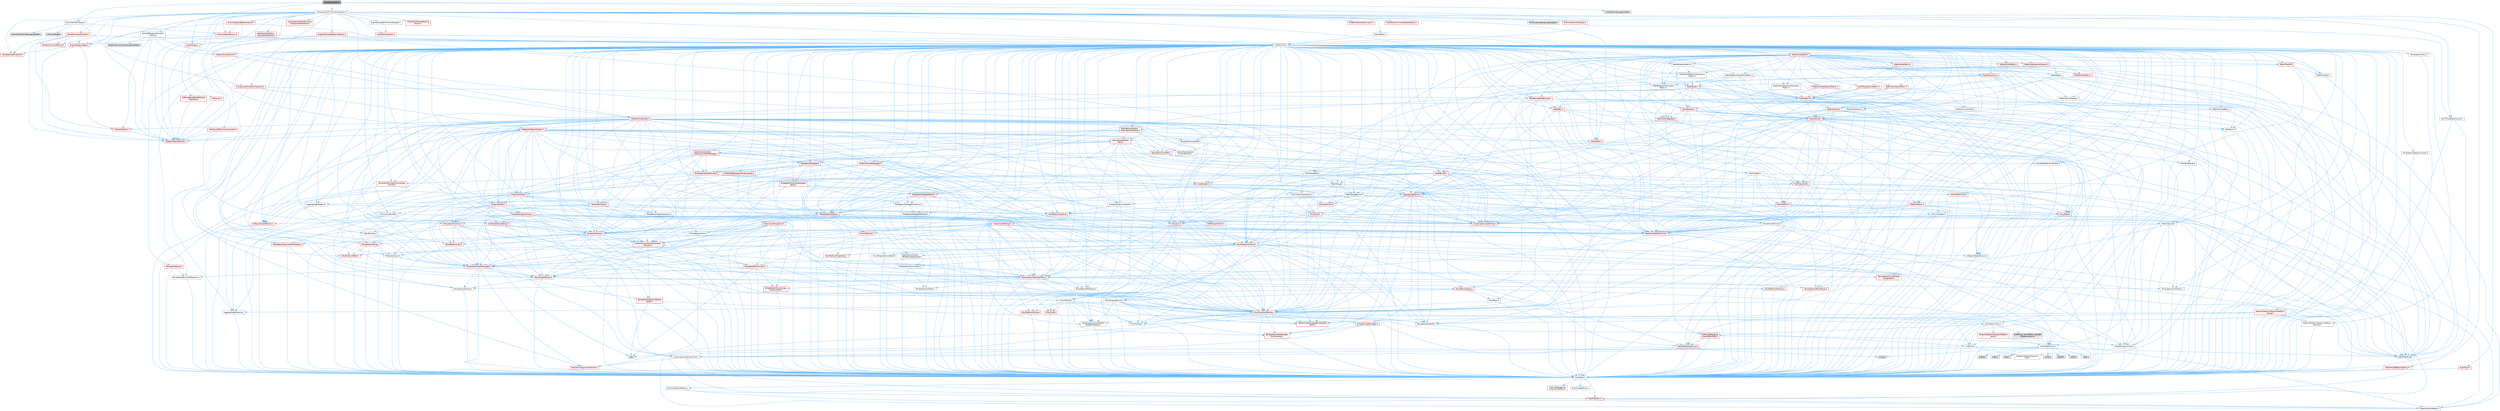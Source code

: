 digraph "FloorQueryUtils.h"
{
 // INTERACTIVE_SVG=YES
 // LATEX_PDF_SIZE
  bgcolor="transparent";
  edge [fontname=Helvetica,fontsize=10,labelfontname=Helvetica,labelfontsize=10];
  node [fontname=Helvetica,fontsize=10,shape=box,height=0.2,width=0.4];
  Node1 [id="Node000001",label="FloorQueryUtils.h",height=0.2,width=0.4,color="gray40", fillcolor="grey60", style="filled", fontcolor="black",tooltip=" "];
  Node1 -> Node2 [id="edge1_Node000001_Node000002",color="steelblue1",style="solid",tooltip=" "];
  Node2 [id="Node000002",label="CoreMinimal.h",height=0.2,width=0.4,color="grey40", fillcolor="white", style="filled",URL="$d7/d67/CoreMinimal_8h.html",tooltip=" "];
  Node2 -> Node3 [id="edge2_Node000002_Node000003",color="steelblue1",style="solid",tooltip=" "];
  Node3 [id="Node000003",label="CoreTypes.h",height=0.2,width=0.4,color="grey40", fillcolor="white", style="filled",URL="$dc/dec/CoreTypes_8h.html",tooltip=" "];
  Node3 -> Node4 [id="edge3_Node000003_Node000004",color="steelblue1",style="solid",tooltip=" "];
  Node4 [id="Node000004",label="HAL/Platform.h",height=0.2,width=0.4,color="red", fillcolor="#FFF0F0", style="filled",URL="$d9/dd0/Platform_8h.html",tooltip=" "];
  Node4 -> Node8 [id="edge4_Node000004_Node000008",color="steelblue1",style="solid",tooltip=" "];
  Node8 [id="Node000008",label="PreprocessorHelpers.h",height=0.2,width=0.4,color="grey40", fillcolor="white", style="filled",URL="$db/ddb/PreprocessorHelpers_8h.html",tooltip=" "];
  Node3 -> Node14 [id="edge5_Node000003_Node000014",color="steelblue1",style="solid",tooltip=" "];
  Node14 [id="Node000014",label="ProfilingDebugging\l/UMemoryDefines.h",height=0.2,width=0.4,color="grey40", fillcolor="white", style="filled",URL="$d2/da2/UMemoryDefines_8h.html",tooltip=" "];
  Node3 -> Node15 [id="edge6_Node000003_Node000015",color="steelblue1",style="solid",tooltip=" "];
  Node15 [id="Node000015",label="Misc/CoreMiscDefines.h",height=0.2,width=0.4,color="grey40", fillcolor="white", style="filled",URL="$da/d38/CoreMiscDefines_8h.html",tooltip=" "];
  Node15 -> Node4 [id="edge7_Node000015_Node000004",color="steelblue1",style="solid",tooltip=" "];
  Node15 -> Node8 [id="edge8_Node000015_Node000008",color="steelblue1",style="solid",tooltip=" "];
  Node3 -> Node16 [id="edge9_Node000003_Node000016",color="steelblue1",style="solid",tooltip=" "];
  Node16 [id="Node000016",label="Misc/CoreDefines.h",height=0.2,width=0.4,color="grey40", fillcolor="white", style="filled",URL="$d3/dd2/CoreDefines_8h.html",tooltip=" "];
  Node2 -> Node17 [id="edge10_Node000002_Node000017",color="steelblue1",style="solid",tooltip=" "];
  Node17 [id="Node000017",label="CoreFwd.h",height=0.2,width=0.4,color="grey40", fillcolor="white", style="filled",URL="$d1/d1e/CoreFwd_8h.html",tooltip=" "];
  Node17 -> Node3 [id="edge11_Node000017_Node000003",color="steelblue1",style="solid",tooltip=" "];
  Node17 -> Node18 [id="edge12_Node000017_Node000018",color="steelblue1",style="solid",tooltip=" "];
  Node18 [id="Node000018",label="Containers/ContainersFwd.h",height=0.2,width=0.4,color="grey40", fillcolor="white", style="filled",URL="$d4/d0a/ContainersFwd_8h.html",tooltip=" "];
  Node18 -> Node4 [id="edge13_Node000018_Node000004",color="steelblue1",style="solid",tooltip=" "];
  Node18 -> Node3 [id="edge14_Node000018_Node000003",color="steelblue1",style="solid",tooltip=" "];
  Node18 -> Node19 [id="edge15_Node000018_Node000019",color="steelblue1",style="solid",tooltip=" "];
  Node19 [id="Node000019",label="Traits/IsContiguousContainer.h",height=0.2,width=0.4,color="red", fillcolor="#FFF0F0", style="filled",URL="$d5/d3c/IsContiguousContainer_8h.html",tooltip=" "];
  Node19 -> Node3 [id="edge16_Node000019_Node000003",color="steelblue1",style="solid",tooltip=" "];
  Node17 -> Node22 [id="edge17_Node000017_Node000022",color="steelblue1",style="solid",tooltip=" "];
  Node22 [id="Node000022",label="Math/MathFwd.h",height=0.2,width=0.4,color="grey40", fillcolor="white", style="filled",URL="$d2/d10/MathFwd_8h.html",tooltip=" "];
  Node22 -> Node4 [id="edge18_Node000022_Node000004",color="steelblue1",style="solid",tooltip=" "];
  Node17 -> Node23 [id="edge19_Node000017_Node000023",color="steelblue1",style="solid",tooltip=" "];
  Node23 [id="Node000023",label="UObject/UObjectHierarchy\lFwd.h",height=0.2,width=0.4,color="grey40", fillcolor="white", style="filled",URL="$d3/d13/UObjectHierarchyFwd_8h.html",tooltip=" "];
  Node2 -> Node23 [id="edge20_Node000002_Node000023",color="steelblue1",style="solid",tooltip=" "];
  Node2 -> Node18 [id="edge21_Node000002_Node000018",color="steelblue1",style="solid",tooltip=" "];
  Node2 -> Node24 [id="edge22_Node000002_Node000024",color="steelblue1",style="solid",tooltip=" "];
  Node24 [id="Node000024",label="Misc/VarArgs.h",height=0.2,width=0.4,color="grey40", fillcolor="white", style="filled",URL="$d5/d6f/VarArgs_8h.html",tooltip=" "];
  Node24 -> Node3 [id="edge23_Node000024_Node000003",color="steelblue1",style="solid",tooltip=" "];
  Node2 -> Node25 [id="edge24_Node000002_Node000025",color="steelblue1",style="solid",tooltip=" "];
  Node25 [id="Node000025",label="Logging/LogVerbosity.h",height=0.2,width=0.4,color="grey40", fillcolor="white", style="filled",URL="$d2/d8f/LogVerbosity_8h.html",tooltip=" "];
  Node25 -> Node3 [id="edge25_Node000025_Node000003",color="steelblue1",style="solid",tooltip=" "];
  Node2 -> Node26 [id="edge26_Node000002_Node000026",color="steelblue1",style="solid",tooltip=" "];
  Node26 [id="Node000026",label="Misc/OutputDevice.h",height=0.2,width=0.4,color="grey40", fillcolor="white", style="filled",URL="$d7/d32/OutputDevice_8h.html",tooltip=" "];
  Node26 -> Node17 [id="edge27_Node000026_Node000017",color="steelblue1",style="solid",tooltip=" "];
  Node26 -> Node3 [id="edge28_Node000026_Node000003",color="steelblue1",style="solid",tooltip=" "];
  Node26 -> Node25 [id="edge29_Node000026_Node000025",color="steelblue1",style="solid",tooltip=" "];
  Node26 -> Node24 [id="edge30_Node000026_Node000024",color="steelblue1",style="solid",tooltip=" "];
  Node26 -> Node27 [id="edge31_Node000026_Node000027",color="steelblue1",style="solid",tooltip=" "];
  Node27 [id="Node000027",label="Templates/IsArrayOrRefOf\lTypeByPredicate.h",height=0.2,width=0.4,color="grey40", fillcolor="white", style="filled",URL="$d6/da1/IsArrayOrRefOfTypeByPredicate_8h.html",tooltip=" "];
  Node27 -> Node3 [id="edge32_Node000027_Node000003",color="steelblue1",style="solid",tooltip=" "];
  Node26 -> Node28 [id="edge33_Node000026_Node000028",color="steelblue1",style="solid",tooltip=" "];
  Node28 [id="Node000028",label="Templates/IsValidVariadic\lFunctionArg.h",height=0.2,width=0.4,color="red", fillcolor="#FFF0F0", style="filled",URL="$d0/dc8/IsValidVariadicFunctionArg_8h.html",tooltip=" "];
  Node28 -> Node3 [id="edge34_Node000028_Node000003",color="steelblue1",style="solid",tooltip=" "];
  Node26 -> Node30 [id="edge35_Node000026_Node000030",color="steelblue1",style="solid",tooltip=" "];
  Node30 [id="Node000030",label="Traits/IsCharEncodingCompatible\lWith.h",height=0.2,width=0.4,color="red", fillcolor="#FFF0F0", style="filled",URL="$df/dd1/IsCharEncodingCompatibleWith_8h.html",tooltip=" "];
  Node2 -> Node32 [id="edge36_Node000002_Node000032",color="steelblue1",style="solid",tooltip=" "];
  Node32 [id="Node000032",label="HAL/PlatformCrt.h",height=0.2,width=0.4,color="grey40", fillcolor="white", style="filled",URL="$d8/d75/PlatformCrt_8h.html",tooltip=" "];
  Node32 -> Node33 [id="edge37_Node000032_Node000033",color="steelblue1",style="solid",tooltip=" "];
  Node33 [id="Node000033",label="new",height=0.2,width=0.4,color="grey60", fillcolor="#E0E0E0", style="filled",tooltip=" "];
  Node32 -> Node34 [id="edge38_Node000032_Node000034",color="steelblue1",style="solid",tooltip=" "];
  Node34 [id="Node000034",label="wchar.h",height=0.2,width=0.4,color="grey60", fillcolor="#E0E0E0", style="filled",tooltip=" "];
  Node32 -> Node35 [id="edge39_Node000032_Node000035",color="steelblue1",style="solid",tooltip=" "];
  Node35 [id="Node000035",label="stddef.h",height=0.2,width=0.4,color="grey60", fillcolor="#E0E0E0", style="filled",tooltip=" "];
  Node32 -> Node36 [id="edge40_Node000032_Node000036",color="steelblue1",style="solid",tooltip=" "];
  Node36 [id="Node000036",label="stdlib.h",height=0.2,width=0.4,color="grey60", fillcolor="#E0E0E0", style="filled",tooltip=" "];
  Node32 -> Node37 [id="edge41_Node000032_Node000037",color="steelblue1",style="solid",tooltip=" "];
  Node37 [id="Node000037",label="stdio.h",height=0.2,width=0.4,color="grey60", fillcolor="#E0E0E0", style="filled",tooltip=" "];
  Node32 -> Node38 [id="edge42_Node000032_Node000038",color="steelblue1",style="solid",tooltip=" "];
  Node38 [id="Node000038",label="stdarg.h",height=0.2,width=0.4,color="grey60", fillcolor="#E0E0E0", style="filled",tooltip=" "];
  Node32 -> Node39 [id="edge43_Node000032_Node000039",color="steelblue1",style="solid",tooltip=" "];
  Node39 [id="Node000039",label="math.h",height=0.2,width=0.4,color="grey60", fillcolor="#E0E0E0", style="filled",tooltip=" "];
  Node32 -> Node40 [id="edge44_Node000032_Node000040",color="steelblue1",style="solid",tooltip=" "];
  Node40 [id="Node000040",label="float.h",height=0.2,width=0.4,color="grey60", fillcolor="#E0E0E0", style="filled",tooltip=" "];
  Node32 -> Node41 [id="edge45_Node000032_Node000041",color="steelblue1",style="solid",tooltip=" "];
  Node41 [id="Node000041",label="string.h",height=0.2,width=0.4,color="grey60", fillcolor="#E0E0E0", style="filled",tooltip=" "];
  Node2 -> Node42 [id="edge46_Node000002_Node000042",color="steelblue1",style="solid",tooltip=" "];
  Node42 [id="Node000042",label="HAL/PlatformMisc.h",height=0.2,width=0.4,color="grey40", fillcolor="white", style="filled",URL="$d0/df5/PlatformMisc_8h.html",tooltip=" "];
  Node42 -> Node3 [id="edge47_Node000042_Node000003",color="steelblue1",style="solid",tooltip=" "];
  Node42 -> Node43 [id="edge48_Node000042_Node000043",color="steelblue1",style="solid",tooltip=" "];
  Node43 [id="Node000043",label="GenericPlatform/GenericPlatform\lMisc.h",height=0.2,width=0.4,color="red", fillcolor="#FFF0F0", style="filled",URL="$db/d9a/GenericPlatformMisc_8h.html",tooltip=" "];
  Node43 -> Node17 [id="edge49_Node000043_Node000017",color="steelblue1",style="solid",tooltip=" "];
  Node43 -> Node3 [id="edge50_Node000043_Node000003",color="steelblue1",style="solid",tooltip=" "];
  Node43 -> Node32 [id="edge51_Node000043_Node000032",color="steelblue1",style="solid",tooltip=" "];
  Node43 -> Node47 [id="edge52_Node000043_Node000047",color="steelblue1",style="solid",tooltip=" "];
  Node47 [id="Node000047",label="Math/NumericLimits.h",height=0.2,width=0.4,color="grey40", fillcolor="white", style="filled",URL="$df/d1b/NumericLimits_8h.html",tooltip=" "];
  Node47 -> Node3 [id="edge53_Node000047_Node000003",color="steelblue1",style="solid",tooltip=" "];
  Node42 -> Node52 [id="edge54_Node000042_Node000052",color="steelblue1",style="solid",tooltip=" "];
  Node52 [id="Node000052",label="COMPILED_PLATFORM_HEADER\l(PlatformMisc.h)",height=0.2,width=0.4,color="grey60", fillcolor="#E0E0E0", style="filled",tooltip=" "];
  Node42 -> Node53 [id="edge55_Node000042_Node000053",color="steelblue1",style="solid",tooltip=" "];
  Node53 [id="Node000053",label="ProfilingDebugging\l/CpuProfilerTrace.h",height=0.2,width=0.4,color="red", fillcolor="#FFF0F0", style="filled",URL="$da/dcb/CpuProfilerTrace_8h.html",tooltip=" "];
  Node53 -> Node3 [id="edge56_Node000053_Node000003",color="steelblue1",style="solid",tooltip=" "];
  Node53 -> Node18 [id="edge57_Node000053_Node000018",color="steelblue1",style="solid",tooltip=" "];
  Node53 -> Node54 [id="edge58_Node000053_Node000054",color="steelblue1",style="solid",tooltip=" "];
  Node54 [id="Node000054",label="HAL/PlatformAtomics.h",height=0.2,width=0.4,color="red", fillcolor="#FFF0F0", style="filled",URL="$d3/d36/PlatformAtomics_8h.html",tooltip=" "];
  Node54 -> Node3 [id="edge59_Node000054_Node000003",color="steelblue1",style="solid",tooltip=" "];
  Node53 -> Node8 [id="edge60_Node000053_Node000008",color="steelblue1",style="solid",tooltip=" "];
  Node2 -> Node61 [id="edge61_Node000002_Node000061",color="steelblue1",style="solid",tooltip=" "];
  Node61 [id="Node000061",label="Misc/AssertionMacros.h",height=0.2,width=0.4,color="red", fillcolor="#FFF0F0", style="filled",URL="$d0/dfa/AssertionMacros_8h.html",tooltip=" "];
  Node61 -> Node3 [id="edge62_Node000061_Node000003",color="steelblue1",style="solid",tooltip=" "];
  Node61 -> Node4 [id="edge63_Node000061_Node000004",color="steelblue1",style="solid",tooltip=" "];
  Node61 -> Node42 [id="edge64_Node000061_Node000042",color="steelblue1",style="solid",tooltip=" "];
  Node61 -> Node8 [id="edge65_Node000061_Node000008",color="steelblue1",style="solid",tooltip=" "];
  Node61 -> Node62 [id="edge66_Node000061_Node000062",color="steelblue1",style="solid",tooltip=" "];
  Node62 [id="Node000062",label="Templates/EnableIf.h",height=0.2,width=0.4,color="grey40", fillcolor="white", style="filled",URL="$d7/d60/EnableIf_8h.html",tooltip=" "];
  Node62 -> Node3 [id="edge67_Node000062_Node000003",color="steelblue1",style="solid",tooltip=" "];
  Node61 -> Node27 [id="edge68_Node000061_Node000027",color="steelblue1",style="solid",tooltip=" "];
  Node61 -> Node28 [id="edge69_Node000061_Node000028",color="steelblue1",style="solid",tooltip=" "];
  Node61 -> Node30 [id="edge70_Node000061_Node000030",color="steelblue1",style="solid",tooltip=" "];
  Node61 -> Node24 [id="edge71_Node000061_Node000024",color="steelblue1",style="solid",tooltip=" "];
  Node61 -> Node63 [id="edge72_Node000061_Node000063",color="steelblue1",style="solid",tooltip=" "];
  Node63 [id="Node000063",label="String/FormatStringSan.h",height=0.2,width=0.4,color="red", fillcolor="#FFF0F0", style="filled",URL="$d3/d8b/FormatStringSan_8h.html",tooltip=" "];
  Node63 -> Node3 [id="edge73_Node000063_Node000003",color="steelblue1",style="solid",tooltip=" "];
  Node63 -> Node28 [id="edge74_Node000063_Node000028",color="steelblue1",style="solid",tooltip=" "];
  Node63 -> Node18 [id="edge75_Node000063_Node000018",color="steelblue1",style="solid",tooltip=" "];
  Node2 -> Node70 [id="edge76_Node000002_Node000070",color="steelblue1",style="solid",tooltip=" "];
  Node70 [id="Node000070",label="Templates/IsPointer.h",height=0.2,width=0.4,color="grey40", fillcolor="white", style="filled",URL="$d7/d05/IsPointer_8h.html",tooltip=" "];
  Node70 -> Node3 [id="edge77_Node000070_Node000003",color="steelblue1",style="solid",tooltip=" "];
  Node2 -> Node71 [id="edge78_Node000002_Node000071",color="steelblue1",style="solid",tooltip=" "];
  Node71 [id="Node000071",label="HAL/PlatformMemory.h",height=0.2,width=0.4,color="red", fillcolor="#FFF0F0", style="filled",URL="$de/d68/PlatformMemory_8h.html",tooltip=" "];
  Node71 -> Node3 [id="edge79_Node000071_Node000003",color="steelblue1",style="solid",tooltip=" "];
  Node2 -> Node54 [id="edge80_Node000002_Node000054",color="steelblue1",style="solid",tooltip=" "];
  Node2 -> Node76 [id="edge81_Node000002_Node000076",color="steelblue1",style="solid",tooltip=" "];
  Node76 [id="Node000076",label="Misc/Exec.h",height=0.2,width=0.4,color="grey40", fillcolor="white", style="filled",URL="$de/ddb/Exec_8h.html",tooltip=" "];
  Node76 -> Node3 [id="edge82_Node000076_Node000003",color="steelblue1",style="solid",tooltip=" "];
  Node76 -> Node61 [id="edge83_Node000076_Node000061",color="steelblue1",style="solid",tooltip=" "];
  Node2 -> Node77 [id="edge84_Node000002_Node000077",color="steelblue1",style="solid",tooltip=" "];
  Node77 [id="Node000077",label="HAL/MemoryBase.h",height=0.2,width=0.4,color="red", fillcolor="#FFF0F0", style="filled",URL="$d6/d9f/MemoryBase_8h.html",tooltip=" "];
  Node77 -> Node3 [id="edge85_Node000077_Node000003",color="steelblue1",style="solid",tooltip=" "];
  Node77 -> Node54 [id="edge86_Node000077_Node000054",color="steelblue1",style="solid",tooltip=" "];
  Node77 -> Node32 [id="edge87_Node000077_Node000032",color="steelblue1",style="solid",tooltip=" "];
  Node77 -> Node76 [id="edge88_Node000077_Node000076",color="steelblue1",style="solid",tooltip=" "];
  Node77 -> Node26 [id="edge89_Node000077_Node000026",color="steelblue1",style="solid",tooltip=" "];
  Node2 -> Node87 [id="edge90_Node000002_Node000087",color="steelblue1",style="solid",tooltip=" "];
  Node87 [id="Node000087",label="HAL/UnrealMemory.h",height=0.2,width=0.4,color="red", fillcolor="#FFF0F0", style="filled",URL="$d9/d96/UnrealMemory_8h.html",tooltip=" "];
  Node87 -> Node3 [id="edge91_Node000087_Node000003",color="steelblue1",style="solid",tooltip=" "];
  Node87 -> Node77 [id="edge92_Node000087_Node000077",color="steelblue1",style="solid",tooltip=" "];
  Node87 -> Node71 [id="edge93_Node000087_Node000071",color="steelblue1",style="solid",tooltip=" "];
  Node87 -> Node70 [id="edge94_Node000087_Node000070",color="steelblue1",style="solid",tooltip=" "];
  Node2 -> Node89 [id="edge95_Node000002_Node000089",color="steelblue1",style="solid",tooltip=" "];
  Node89 [id="Node000089",label="Templates/IsArithmetic.h",height=0.2,width=0.4,color="grey40", fillcolor="white", style="filled",URL="$d2/d5d/IsArithmetic_8h.html",tooltip=" "];
  Node89 -> Node3 [id="edge96_Node000089_Node000003",color="steelblue1",style="solid",tooltip=" "];
  Node2 -> Node83 [id="edge97_Node000002_Node000083",color="steelblue1",style="solid",tooltip=" "];
  Node83 [id="Node000083",label="Templates/AndOrNot.h",height=0.2,width=0.4,color="grey40", fillcolor="white", style="filled",URL="$db/d0a/AndOrNot_8h.html",tooltip=" "];
  Node83 -> Node3 [id="edge98_Node000083_Node000003",color="steelblue1",style="solid",tooltip=" "];
  Node2 -> Node90 [id="edge99_Node000002_Node000090",color="steelblue1",style="solid",tooltip=" "];
  Node90 [id="Node000090",label="Templates/IsPODType.h",height=0.2,width=0.4,color="grey40", fillcolor="white", style="filled",URL="$d7/db1/IsPODType_8h.html",tooltip=" "];
  Node90 -> Node3 [id="edge100_Node000090_Node000003",color="steelblue1",style="solid",tooltip=" "];
  Node2 -> Node91 [id="edge101_Node000002_Node000091",color="steelblue1",style="solid",tooltip=" "];
  Node91 [id="Node000091",label="Templates/IsUECoreType.h",height=0.2,width=0.4,color="red", fillcolor="#FFF0F0", style="filled",URL="$d1/db8/IsUECoreType_8h.html",tooltip=" "];
  Node91 -> Node3 [id="edge102_Node000091_Node000003",color="steelblue1",style="solid",tooltip=" "];
  Node2 -> Node84 [id="edge103_Node000002_Node000084",color="steelblue1",style="solid",tooltip=" "];
  Node84 [id="Node000084",label="Templates/IsTriviallyCopy\lConstructible.h",height=0.2,width=0.4,color="red", fillcolor="#FFF0F0", style="filled",URL="$d3/d78/IsTriviallyCopyConstructible_8h.html",tooltip=" "];
  Node84 -> Node3 [id="edge104_Node000084_Node000003",color="steelblue1",style="solid",tooltip=" "];
  Node2 -> Node92 [id="edge105_Node000002_Node000092",color="steelblue1",style="solid",tooltip=" "];
  Node92 [id="Node000092",label="Templates/UnrealTypeTraits.h",height=0.2,width=0.4,color="red", fillcolor="#FFF0F0", style="filled",URL="$d2/d2d/UnrealTypeTraits_8h.html",tooltip=" "];
  Node92 -> Node3 [id="edge106_Node000092_Node000003",color="steelblue1",style="solid",tooltip=" "];
  Node92 -> Node70 [id="edge107_Node000092_Node000070",color="steelblue1",style="solid",tooltip=" "];
  Node92 -> Node61 [id="edge108_Node000092_Node000061",color="steelblue1",style="solid",tooltip=" "];
  Node92 -> Node83 [id="edge109_Node000092_Node000083",color="steelblue1",style="solid",tooltip=" "];
  Node92 -> Node62 [id="edge110_Node000092_Node000062",color="steelblue1",style="solid",tooltip=" "];
  Node92 -> Node89 [id="edge111_Node000092_Node000089",color="steelblue1",style="solid",tooltip=" "];
  Node92 -> Node90 [id="edge112_Node000092_Node000090",color="steelblue1",style="solid",tooltip=" "];
  Node92 -> Node91 [id="edge113_Node000092_Node000091",color="steelblue1",style="solid",tooltip=" "];
  Node92 -> Node84 [id="edge114_Node000092_Node000084",color="steelblue1",style="solid",tooltip=" "];
  Node2 -> Node62 [id="edge115_Node000002_Node000062",color="steelblue1",style="solid",tooltip=" "];
  Node2 -> Node94 [id="edge116_Node000002_Node000094",color="steelblue1",style="solid",tooltip=" "];
  Node94 [id="Node000094",label="Templates/RemoveReference.h",height=0.2,width=0.4,color="grey40", fillcolor="white", style="filled",URL="$da/dbe/RemoveReference_8h.html",tooltip=" "];
  Node94 -> Node3 [id="edge117_Node000094_Node000003",color="steelblue1",style="solid",tooltip=" "];
  Node2 -> Node95 [id="edge118_Node000002_Node000095",color="steelblue1",style="solid",tooltip=" "];
  Node95 [id="Node000095",label="Templates/IntegralConstant.h",height=0.2,width=0.4,color="grey40", fillcolor="white", style="filled",URL="$db/d1b/IntegralConstant_8h.html",tooltip=" "];
  Node95 -> Node3 [id="edge119_Node000095_Node000003",color="steelblue1",style="solid",tooltip=" "];
  Node2 -> Node96 [id="edge120_Node000002_Node000096",color="steelblue1",style="solid",tooltip=" "];
  Node96 [id="Node000096",label="Templates/IsClass.h",height=0.2,width=0.4,color="grey40", fillcolor="white", style="filled",URL="$db/dcb/IsClass_8h.html",tooltip=" "];
  Node96 -> Node3 [id="edge121_Node000096_Node000003",color="steelblue1",style="solid",tooltip=" "];
  Node2 -> Node97 [id="edge122_Node000002_Node000097",color="steelblue1",style="solid",tooltip=" "];
  Node97 [id="Node000097",label="Templates/TypeCompatible\lBytes.h",height=0.2,width=0.4,color="red", fillcolor="#FFF0F0", style="filled",URL="$df/d0a/TypeCompatibleBytes_8h.html",tooltip=" "];
  Node97 -> Node3 [id="edge123_Node000097_Node000003",color="steelblue1",style="solid",tooltip=" "];
  Node97 -> Node41 [id="edge124_Node000097_Node000041",color="steelblue1",style="solid",tooltip=" "];
  Node97 -> Node33 [id="edge125_Node000097_Node000033",color="steelblue1",style="solid",tooltip=" "];
  Node2 -> Node19 [id="edge126_Node000002_Node000019",color="steelblue1",style="solid",tooltip=" "];
  Node2 -> Node98 [id="edge127_Node000002_Node000098",color="steelblue1",style="solid",tooltip=" "];
  Node98 [id="Node000098",label="Templates/UnrealTemplate.h",height=0.2,width=0.4,color="red", fillcolor="#FFF0F0", style="filled",URL="$d4/d24/UnrealTemplate_8h.html",tooltip=" "];
  Node98 -> Node3 [id="edge128_Node000098_Node000003",color="steelblue1",style="solid",tooltip=" "];
  Node98 -> Node70 [id="edge129_Node000098_Node000070",color="steelblue1",style="solid",tooltip=" "];
  Node98 -> Node87 [id="edge130_Node000098_Node000087",color="steelblue1",style="solid",tooltip=" "];
  Node98 -> Node92 [id="edge131_Node000098_Node000092",color="steelblue1",style="solid",tooltip=" "];
  Node98 -> Node94 [id="edge132_Node000098_Node000094",color="steelblue1",style="solid",tooltip=" "];
  Node98 -> Node97 [id="edge133_Node000098_Node000097",color="steelblue1",style="solid",tooltip=" "];
  Node98 -> Node19 [id="edge134_Node000098_Node000019",color="steelblue1",style="solid",tooltip=" "];
  Node2 -> Node47 [id="edge135_Node000002_Node000047",color="steelblue1",style="solid",tooltip=" "];
  Node2 -> Node102 [id="edge136_Node000002_Node000102",color="steelblue1",style="solid",tooltip=" "];
  Node102 [id="Node000102",label="HAL/PlatformMath.h",height=0.2,width=0.4,color="red", fillcolor="#FFF0F0", style="filled",URL="$dc/d53/PlatformMath_8h.html",tooltip=" "];
  Node102 -> Node3 [id="edge137_Node000102_Node000003",color="steelblue1",style="solid",tooltip=" "];
  Node2 -> Node85 [id="edge138_Node000002_Node000085",color="steelblue1",style="solid",tooltip=" "];
  Node85 [id="Node000085",label="Templates/IsTriviallyCopy\lAssignable.h",height=0.2,width=0.4,color="red", fillcolor="#FFF0F0", style="filled",URL="$d2/df2/IsTriviallyCopyAssignable_8h.html",tooltip=" "];
  Node85 -> Node3 [id="edge139_Node000085_Node000003",color="steelblue1",style="solid",tooltip=" "];
  Node2 -> Node110 [id="edge140_Node000002_Node000110",color="steelblue1",style="solid",tooltip=" "];
  Node110 [id="Node000110",label="Templates/MemoryOps.h",height=0.2,width=0.4,color="red", fillcolor="#FFF0F0", style="filled",URL="$db/dea/MemoryOps_8h.html",tooltip=" "];
  Node110 -> Node3 [id="edge141_Node000110_Node000003",color="steelblue1",style="solid",tooltip=" "];
  Node110 -> Node87 [id="edge142_Node000110_Node000087",color="steelblue1",style="solid",tooltip=" "];
  Node110 -> Node85 [id="edge143_Node000110_Node000085",color="steelblue1",style="solid",tooltip=" "];
  Node110 -> Node84 [id="edge144_Node000110_Node000084",color="steelblue1",style="solid",tooltip=" "];
  Node110 -> Node92 [id="edge145_Node000110_Node000092",color="steelblue1",style="solid",tooltip=" "];
  Node110 -> Node33 [id="edge146_Node000110_Node000033",color="steelblue1",style="solid",tooltip=" "];
  Node2 -> Node111 [id="edge147_Node000002_Node000111",color="steelblue1",style="solid",tooltip=" "];
  Node111 [id="Node000111",label="Containers/ContainerAllocation\lPolicies.h",height=0.2,width=0.4,color="red", fillcolor="#FFF0F0", style="filled",URL="$d7/dff/ContainerAllocationPolicies_8h.html",tooltip=" "];
  Node111 -> Node3 [id="edge148_Node000111_Node000003",color="steelblue1",style="solid",tooltip=" "];
  Node111 -> Node111 [id="edge149_Node000111_Node000111",color="steelblue1",style="solid",tooltip=" "];
  Node111 -> Node102 [id="edge150_Node000111_Node000102",color="steelblue1",style="solid",tooltip=" "];
  Node111 -> Node87 [id="edge151_Node000111_Node000087",color="steelblue1",style="solid",tooltip=" "];
  Node111 -> Node47 [id="edge152_Node000111_Node000047",color="steelblue1",style="solid",tooltip=" "];
  Node111 -> Node61 [id="edge153_Node000111_Node000061",color="steelblue1",style="solid",tooltip=" "];
  Node111 -> Node110 [id="edge154_Node000111_Node000110",color="steelblue1",style="solid",tooltip=" "];
  Node111 -> Node97 [id="edge155_Node000111_Node000097",color="steelblue1",style="solid",tooltip=" "];
  Node2 -> Node114 [id="edge156_Node000002_Node000114",color="steelblue1",style="solid",tooltip=" "];
  Node114 [id="Node000114",label="Templates/IsEnumClass.h",height=0.2,width=0.4,color="grey40", fillcolor="white", style="filled",URL="$d7/d15/IsEnumClass_8h.html",tooltip=" "];
  Node114 -> Node3 [id="edge157_Node000114_Node000003",color="steelblue1",style="solid",tooltip=" "];
  Node114 -> Node83 [id="edge158_Node000114_Node000083",color="steelblue1",style="solid",tooltip=" "];
  Node2 -> Node115 [id="edge159_Node000002_Node000115",color="steelblue1",style="solid",tooltip=" "];
  Node115 [id="Node000115",label="HAL/PlatformProperties.h",height=0.2,width=0.4,color="red", fillcolor="#FFF0F0", style="filled",URL="$d9/db0/PlatformProperties_8h.html",tooltip=" "];
  Node115 -> Node3 [id="edge160_Node000115_Node000003",color="steelblue1",style="solid",tooltip=" "];
  Node2 -> Node118 [id="edge161_Node000002_Node000118",color="steelblue1",style="solid",tooltip=" "];
  Node118 [id="Node000118",label="Misc/EngineVersionBase.h",height=0.2,width=0.4,color="grey40", fillcolor="white", style="filled",URL="$d5/d2b/EngineVersionBase_8h.html",tooltip=" "];
  Node118 -> Node3 [id="edge162_Node000118_Node000003",color="steelblue1",style="solid",tooltip=" "];
  Node2 -> Node119 [id="edge163_Node000002_Node000119",color="steelblue1",style="solid",tooltip=" "];
  Node119 [id="Node000119",label="Internationalization\l/TextNamespaceFwd.h",height=0.2,width=0.4,color="grey40", fillcolor="white", style="filled",URL="$d8/d97/TextNamespaceFwd_8h.html",tooltip=" "];
  Node119 -> Node3 [id="edge164_Node000119_Node000003",color="steelblue1",style="solid",tooltip=" "];
  Node2 -> Node120 [id="edge165_Node000002_Node000120",color="steelblue1",style="solid",tooltip=" "];
  Node120 [id="Node000120",label="Serialization/Archive.h",height=0.2,width=0.4,color="red", fillcolor="#FFF0F0", style="filled",URL="$d7/d3b/Archive_8h.html",tooltip=" "];
  Node120 -> Node17 [id="edge166_Node000120_Node000017",color="steelblue1",style="solid",tooltip=" "];
  Node120 -> Node3 [id="edge167_Node000120_Node000003",color="steelblue1",style="solid",tooltip=" "];
  Node120 -> Node115 [id="edge168_Node000120_Node000115",color="steelblue1",style="solid",tooltip=" "];
  Node120 -> Node119 [id="edge169_Node000120_Node000119",color="steelblue1",style="solid",tooltip=" "];
  Node120 -> Node22 [id="edge170_Node000120_Node000022",color="steelblue1",style="solid",tooltip=" "];
  Node120 -> Node61 [id="edge171_Node000120_Node000061",color="steelblue1",style="solid",tooltip=" "];
  Node120 -> Node118 [id="edge172_Node000120_Node000118",color="steelblue1",style="solid",tooltip=" "];
  Node120 -> Node24 [id="edge173_Node000120_Node000024",color="steelblue1",style="solid",tooltip=" "];
  Node120 -> Node62 [id="edge174_Node000120_Node000062",color="steelblue1",style="solid",tooltip=" "];
  Node120 -> Node27 [id="edge175_Node000120_Node000027",color="steelblue1",style="solid",tooltip=" "];
  Node120 -> Node114 [id="edge176_Node000120_Node000114",color="steelblue1",style="solid",tooltip=" "];
  Node120 -> Node28 [id="edge177_Node000120_Node000028",color="steelblue1",style="solid",tooltip=" "];
  Node120 -> Node98 [id="edge178_Node000120_Node000098",color="steelblue1",style="solid",tooltip=" "];
  Node120 -> Node30 [id="edge179_Node000120_Node000030",color="steelblue1",style="solid",tooltip=" "];
  Node120 -> Node123 [id="edge180_Node000120_Node000123",color="steelblue1",style="solid",tooltip=" "];
  Node123 [id="Node000123",label="UObject/ObjectVersion.h",height=0.2,width=0.4,color="grey40", fillcolor="white", style="filled",URL="$da/d63/ObjectVersion_8h.html",tooltip=" "];
  Node123 -> Node3 [id="edge181_Node000123_Node000003",color="steelblue1",style="solid",tooltip=" "];
  Node2 -> Node124 [id="edge182_Node000002_Node000124",color="steelblue1",style="solid",tooltip=" "];
  Node124 [id="Node000124",label="Templates/Less.h",height=0.2,width=0.4,color="grey40", fillcolor="white", style="filled",URL="$de/dc8/Less_8h.html",tooltip=" "];
  Node124 -> Node3 [id="edge183_Node000124_Node000003",color="steelblue1",style="solid",tooltip=" "];
  Node124 -> Node98 [id="edge184_Node000124_Node000098",color="steelblue1",style="solid",tooltip=" "];
  Node2 -> Node125 [id="edge185_Node000002_Node000125",color="steelblue1",style="solid",tooltip=" "];
  Node125 [id="Node000125",label="Templates/Sorting.h",height=0.2,width=0.4,color="red", fillcolor="#FFF0F0", style="filled",URL="$d3/d9e/Sorting_8h.html",tooltip=" "];
  Node125 -> Node3 [id="edge186_Node000125_Node000003",color="steelblue1",style="solid",tooltip=" "];
  Node125 -> Node102 [id="edge187_Node000125_Node000102",color="steelblue1",style="solid",tooltip=" "];
  Node125 -> Node124 [id="edge188_Node000125_Node000124",color="steelblue1",style="solid",tooltip=" "];
  Node2 -> Node136 [id="edge189_Node000002_Node000136",color="steelblue1",style="solid",tooltip=" "];
  Node136 [id="Node000136",label="Misc/Char.h",height=0.2,width=0.4,color="red", fillcolor="#FFF0F0", style="filled",URL="$d0/d58/Char_8h.html",tooltip=" "];
  Node136 -> Node3 [id="edge190_Node000136_Node000003",color="steelblue1",style="solid",tooltip=" "];
  Node2 -> Node139 [id="edge191_Node000002_Node000139",color="steelblue1",style="solid",tooltip=" "];
  Node139 [id="Node000139",label="GenericPlatform/GenericPlatform\lStricmp.h",height=0.2,width=0.4,color="grey40", fillcolor="white", style="filled",URL="$d2/d86/GenericPlatformStricmp_8h.html",tooltip=" "];
  Node139 -> Node3 [id="edge192_Node000139_Node000003",color="steelblue1",style="solid",tooltip=" "];
  Node2 -> Node140 [id="edge193_Node000002_Node000140",color="steelblue1",style="solid",tooltip=" "];
  Node140 [id="Node000140",label="GenericPlatform/GenericPlatform\lString.h",height=0.2,width=0.4,color="red", fillcolor="#FFF0F0", style="filled",URL="$dd/d20/GenericPlatformString_8h.html",tooltip=" "];
  Node140 -> Node3 [id="edge194_Node000140_Node000003",color="steelblue1",style="solid",tooltip=" "];
  Node140 -> Node139 [id="edge195_Node000140_Node000139",color="steelblue1",style="solid",tooltip=" "];
  Node140 -> Node62 [id="edge196_Node000140_Node000062",color="steelblue1",style="solid",tooltip=" "];
  Node140 -> Node30 [id="edge197_Node000140_Node000030",color="steelblue1",style="solid",tooltip=" "];
  Node2 -> Node73 [id="edge198_Node000002_Node000073",color="steelblue1",style="solid",tooltip=" "];
  Node73 [id="Node000073",label="HAL/PlatformString.h",height=0.2,width=0.4,color="red", fillcolor="#FFF0F0", style="filled",URL="$db/db5/PlatformString_8h.html",tooltip=" "];
  Node73 -> Node3 [id="edge199_Node000073_Node000003",color="steelblue1",style="solid",tooltip=" "];
  Node2 -> Node143 [id="edge200_Node000002_Node000143",color="steelblue1",style="solid",tooltip=" "];
  Node143 [id="Node000143",label="Misc/CString.h",height=0.2,width=0.4,color="grey40", fillcolor="white", style="filled",URL="$d2/d49/CString_8h.html",tooltip=" "];
  Node143 -> Node3 [id="edge201_Node000143_Node000003",color="steelblue1",style="solid",tooltip=" "];
  Node143 -> Node32 [id="edge202_Node000143_Node000032",color="steelblue1",style="solid",tooltip=" "];
  Node143 -> Node73 [id="edge203_Node000143_Node000073",color="steelblue1",style="solid",tooltip=" "];
  Node143 -> Node61 [id="edge204_Node000143_Node000061",color="steelblue1",style="solid",tooltip=" "];
  Node143 -> Node136 [id="edge205_Node000143_Node000136",color="steelblue1",style="solid",tooltip=" "];
  Node143 -> Node24 [id="edge206_Node000143_Node000024",color="steelblue1",style="solid",tooltip=" "];
  Node143 -> Node27 [id="edge207_Node000143_Node000027",color="steelblue1",style="solid",tooltip=" "];
  Node143 -> Node28 [id="edge208_Node000143_Node000028",color="steelblue1",style="solid",tooltip=" "];
  Node143 -> Node30 [id="edge209_Node000143_Node000030",color="steelblue1",style="solid",tooltip=" "];
  Node2 -> Node144 [id="edge210_Node000002_Node000144",color="steelblue1",style="solid",tooltip=" "];
  Node144 [id="Node000144",label="Misc/Crc.h",height=0.2,width=0.4,color="red", fillcolor="#FFF0F0", style="filled",URL="$d4/dd2/Crc_8h.html",tooltip=" "];
  Node144 -> Node3 [id="edge211_Node000144_Node000003",color="steelblue1",style="solid",tooltip=" "];
  Node144 -> Node73 [id="edge212_Node000144_Node000073",color="steelblue1",style="solid",tooltip=" "];
  Node144 -> Node61 [id="edge213_Node000144_Node000061",color="steelblue1",style="solid",tooltip=" "];
  Node144 -> Node143 [id="edge214_Node000144_Node000143",color="steelblue1",style="solid",tooltip=" "];
  Node144 -> Node136 [id="edge215_Node000144_Node000136",color="steelblue1",style="solid",tooltip=" "];
  Node144 -> Node92 [id="edge216_Node000144_Node000092",color="steelblue1",style="solid",tooltip=" "];
  Node2 -> Node135 [id="edge217_Node000002_Node000135",color="steelblue1",style="solid",tooltip=" "];
  Node135 [id="Node000135",label="Math/UnrealMathUtility.h",height=0.2,width=0.4,color="red", fillcolor="#FFF0F0", style="filled",URL="$db/db8/UnrealMathUtility_8h.html",tooltip=" "];
  Node135 -> Node3 [id="edge218_Node000135_Node000003",color="steelblue1",style="solid",tooltip=" "];
  Node135 -> Node61 [id="edge219_Node000135_Node000061",color="steelblue1",style="solid",tooltip=" "];
  Node135 -> Node102 [id="edge220_Node000135_Node000102",color="steelblue1",style="solid",tooltip=" "];
  Node135 -> Node22 [id="edge221_Node000135_Node000022",color="steelblue1",style="solid",tooltip=" "];
  Node2 -> Node145 [id="edge222_Node000002_Node000145",color="steelblue1",style="solid",tooltip=" "];
  Node145 [id="Node000145",label="Containers/UnrealString.h",height=0.2,width=0.4,color="red", fillcolor="#FFF0F0", style="filled",URL="$d5/dba/UnrealString_8h.html",tooltip=" "];
  Node2 -> Node149 [id="edge223_Node000002_Node000149",color="steelblue1",style="solid",tooltip=" "];
  Node149 [id="Node000149",label="Containers/Array.h",height=0.2,width=0.4,color="red", fillcolor="#FFF0F0", style="filled",URL="$df/dd0/Array_8h.html",tooltip=" "];
  Node149 -> Node3 [id="edge224_Node000149_Node000003",color="steelblue1",style="solid",tooltip=" "];
  Node149 -> Node61 [id="edge225_Node000149_Node000061",color="steelblue1",style="solid",tooltip=" "];
  Node149 -> Node87 [id="edge226_Node000149_Node000087",color="steelblue1",style="solid",tooltip=" "];
  Node149 -> Node92 [id="edge227_Node000149_Node000092",color="steelblue1",style="solid",tooltip=" "];
  Node149 -> Node98 [id="edge228_Node000149_Node000098",color="steelblue1",style="solid",tooltip=" "];
  Node149 -> Node111 [id="edge229_Node000149_Node000111",color="steelblue1",style="solid",tooltip=" "];
  Node149 -> Node120 [id="edge230_Node000149_Node000120",color="steelblue1",style="solid",tooltip=" "];
  Node149 -> Node128 [id="edge231_Node000149_Node000128",color="steelblue1",style="solid",tooltip=" "];
  Node128 [id="Node000128",label="Templates/Invoke.h",height=0.2,width=0.4,color="red", fillcolor="#FFF0F0", style="filled",URL="$d7/deb/Invoke_8h.html",tooltip=" "];
  Node128 -> Node3 [id="edge232_Node000128_Node000003",color="steelblue1",style="solid",tooltip=" "];
  Node128 -> Node98 [id="edge233_Node000128_Node000098",color="steelblue1",style="solid",tooltip=" "];
  Node149 -> Node124 [id="edge234_Node000149_Node000124",color="steelblue1",style="solid",tooltip=" "];
  Node149 -> Node125 [id="edge235_Node000149_Node000125",color="steelblue1",style="solid",tooltip=" "];
  Node149 -> Node172 [id="edge236_Node000149_Node000172",color="steelblue1",style="solid",tooltip=" "];
  Node172 [id="Node000172",label="Templates/AlignmentTemplates.h",height=0.2,width=0.4,color="red", fillcolor="#FFF0F0", style="filled",URL="$dd/d32/AlignmentTemplates_8h.html",tooltip=" "];
  Node172 -> Node3 [id="edge237_Node000172_Node000003",color="steelblue1",style="solid",tooltip=" "];
  Node172 -> Node70 [id="edge238_Node000172_Node000070",color="steelblue1",style="solid",tooltip=" "];
  Node2 -> Node173 [id="edge239_Node000002_Node000173",color="steelblue1",style="solid",tooltip=" "];
  Node173 [id="Node000173",label="Misc/FrameNumber.h",height=0.2,width=0.4,color="grey40", fillcolor="white", style="filled",URL="$dd/dbd/FrameNumber_8h.html",tooltip=" "];
  Node173 -> Node3 [id="edge240_Node000173_Node000003",color="steelblue1",style="solid",tooltip=" "];
  Node173 -> Node47 [id="edge241_Node000173_Node000047",color="steelblue1",style="solid",tooltip=" "];
  Node173 -> Node135 [id="edge242_Node000173_Node000135",color="steelblue1",style="solid",tooltip=" "];
  Node173 -> Node62 [id="edge243_Node000173_Node000062",color="steelblue1",style="solid",tooltip=" "];
  Node173 -> Node92 [id="edge244_Node000173_Node000092",color="steelblue1",style="solid",tooltip=" "];
  Node2 -> Node174 [id="edge245_Node000002_Node000174",color="steelblue1",style="solid",tooltip=" "];
  Node174 [id="Node000174",label="Misc/Timespan.h",height=0.2,width=0.4,color="grey40", fillcolor="white", style="filled",URL="$da/dd9/Timespan_8h.html",tooltip=" "];
  Node174 -> Node3 [id="edge246_Node000174_Node000003",color="steelblue1",style="solid",tooltip=" "];
  Node174 -> Node175 [id="edge247_Node000174_Node000175",color="steelblue1",style="solid",tooltip=" "];
  Node175 [id="Node000175",label="Math/Interval.h",height=0.2,width=0.4,color="grey40", fillcolor="white", style="filled",URL="$d1/d55/Interval_8h.html",tooltip=" "];
  Node175 -> Node3 [id="edge248_Node000175_Node000003",color="steelblue1",style="solid",tooltip=" "];
  Node175 -> Node89 [id="edge249_Node000175_Node000089",color="steelblue1",style="solid",tooltip=" "];
  Node175 -> Node92 [id="edge250_Node000175_Node000092",color="steelblue1",style="solid",tooltip=" "];
  Node175 -> Node47 [id="edge251_Node000175_Node000047",color="steelblue1",style="solid",tooltip=" "];
  Node175 -> Node135 [id="edge252_Node000175_Node000135",color="steelblue1",style="solid",tooltip=" "];
  Node174 -> Node135 [id="edge253_Node000174_Node000135",color="steelblue1",style="solid",tooltip=" "];
  Node174 -> Node61 [id="edge254_Node000174_Node000061",color="steelblue1",style="solid",tooltip=" "];
  Node2 -> Node176 [id="edge255_Node000002_Node000176",color="steelblue1",style="solid",tooltip=" "];
  Node176 [id="Node000176",label="Containers/StringConv.h",height=0.2,width=0.4,color="red", fillcolor="#FFF0F0", style="filled",URL="$d3/ddf/StringConv_8h.html",tooltip=" "];
  Node176 -> Node3 [id="edge256_Node000176_Node000003",color="steelblue1",style="solid",tooltip=" "];
  Node176 -> Node61 [id="edge257_Node000176_Node000061",color="steelblue1",style="solid",tooltip=" "];
  Node176 -> Node111 [id="edge258_Node000176_Node000111",color="steelblue1",style="solid",tooltip=" "];
  Node176 -> Node149 [id="edge259_Node000176_Node000149",color="steelblue1",style="solid",tooltip=" "];
  Node176 -> Node143 [id="edge260_Node000176_Node000143",color="steelblue1",style="solid",tooltip=" "];
  Node176 -> Node177 [id="edge261_Node000176_Node000177",color="steelblue1",style="solid",tooltip=" "];
  Node177 [id="Node000177",label="Templates/IsArray.h",height=0.2,width=0.4,color="grey40", fillcolor="white", style="filled",URL="$d8/d8d/IsArray_8h.html",tooltip=" "];
  Node177 -> Node3 [id="edge262_Node000177_Node000003",color="steelblue1",style="solid",tooltip=" "];
  Node176 -> Node98 [id="edge263_Node000176_Node000098",color="steelblue1",style="solid",tooltip=" "];
  Node176 -> Node92 [id="edge264_Node000176_Node000092",color="steelblue1",style="solid",tooltip=" "];
  Node176 -> Node30 [id="edge265_Node000176_Node000030",color="steelblue1",style="solid",tooltip=" "];
  Node176 -> Node19 [id="edge266_Node000176_Node000019",color="steelblue1",style="solid",tooltip=" "];
  Node2 -> Node178 [id="edge267_Node000002_Node000178",color="steelblue1",style="solid",tooltip=" "];
  Node178 [id="Node000178",label="UObject/UnrealNames.h",height=0.2,width=0.4,color="red", fillcolor="#FFF0F0", style="filled",URL="$d8/db1/UnrealNames_8h.html",tooltip=" "];
  Node178 -> Node3 [id="edge268_Node000178_Node000003",color="steelblue1",style="solid",tooltip=" "];
  Node2 -> Node180 [id="edge269_Node000002_Node000180",color="steelblue1",style="solid",tooltip=" "];
  Node180 [id="Node000180",label="UObject/NameTypes.h",height=0.2,width=0.4,color="red", fillcolor="#FFF0F0", style="filled",URL="$d6/d35/NameTypes_8h.html",tooltip=" "];
  Node180 -> Node3 [id="edge270_Node000180_Node000003",color="steelblue1",style="solid",tooltip=" "];
  Node180 -> Node61 [id="edge271_Node000180_Node000061",color="steelblue1",style="solid",tooltip=" "];
  Node180 -> Node87 [id="edge272_Node000180_Node000087",color="steelblue1",style="solid",tooltip=" "];
  Node180 -> Node92 [id="edge273_Node000180_Node000092",color="steelblue1",style="solid",tooltip=" "];
  Node180 -> Node98 [id="edge274_Node000180_Node000098",color="steelblue1",style="solid",tooltip=" "];
  Node180 -> Node145 [id="edge275_Node000180_Node000145",color="steelblue1",style="solid",tooltip=" "];
  Node180 -> Node176 [id="edge276_Node000180_Node000176",color="steelblue1",style="solid",tooltip=" "];
  Node180 -> Node178 [id="edge277_Node000180_Node000178",color="steelblue1",style="solid",tooltip=" "];
  Node2 -> Node188 [id="edge278_Node000002_Node000188",color="steelblue1",style="solid",tooltip=" "];
  Node188 [id="Node000188",label="Misc/Parse.h",height=0.2,width=0.4,color="red", fillcolor="#FFF0F0", style="filled",URL="$dc/d71/Parse_8h.html",tooltip=" "];
  Node188 -> Node145 [id="edge279_Node000188_Node000145",color="steelblue1",style="solid",tooltip=" "];
  Node188 -> Node3 [id="edge280_Node000188_Node000003",color="steelblue1",style="solid",tooltip=" "];
  Node188 -> Node32 [id="edge281_Node000188_Node000032",color="steelblue1",style="solid",tooltip=" "];
  Node188 -> Node189 [id="edge282_Node000188_Node000189",color="steelblue1",style="solid",tooltip=" "];
  Node189 [id="Node000189",label="Templates/Function.h",height=0.2,width=0.4,color="red", fillcolor="#FFF0F0", style="filled",URL="$df/df5/Function_8h.html",tooltip=" "];
  Node189 -> Node3 [id="edge283_Node000189_Node000003",color="steelblue1",style="solid",tooltip=" "];
  Node189 -> Node61 [id="edge284_Node000189_Node000061",color="steelblue1",style="solid",tooltip=" "];
  Node189 -> Node87 [id="edge285_Node000189_Node000087",color="steelblue1",style="solid",tooltip=" "];
  Node189 -> Node92 [id="edge286_Node000189_Node000092",color="steelblue1",style="solid",tooltip=" "];
  Node189 -> Node128 [id="edge287_Node000189_Node000128",color="steelblue1",style="solid",tooltip=" "];
  Node189 -> Node98 [id="edge288_Node000189_Node000098",color="steelblue1",style="solid",tooltip=" "];
  Node189 -> Node135 [id="edge289_Node000189_Node000135",color="steelblue1",style="solid",tooltip=" "];
  Node189 -> Node33 [id="edge290_Node000189_Node000033",color="steelblue1",style="solid",tooltip=" "];
  Node2 -> Node172 [id="edge291_Node000002_Node000172",color="steelblue1",style="solid",tooltip=" "];
  Node2 -> Node191 [id="edge292_Node000002_Node000191",color="steelblue1",style="solid",tooltip=" "];
  Node191 [id="Node000191",label="Misc/StructBuilder.h",height=0.2,width=0.4,color="grey40", fillcolor="white", style="filled",URL="$d9/db3/StructBuilder_8h.html",tooltip=" "];
  Node191 -> Node3 [id="edge293_Node000191_Node000003",color="steelblue1",style="solid",tooltip=" "];
  Node191 -> Node135 [id="edge294_Node000191_Node000135",color="steelblue1",style="solid",tooltip=" "];
  Node191 -> Node172 [id="edge295_Node000191_Node000172",color="steelblue1",style="solid",tooltip=" "];
  Node2 -> Node104 [id="edge296_Node000002_Node000104",color="steelblue1",style="solid",tooltip=" "];
  Node104 [id="Node000104",label="Templates/Decay.h",height=0.2,width=0.4,color="red", fillcolor="#FFF0F0", style="filled",URL="$dd/d0f/Decay_8h.html",tooltip=" "];
  Node104 -> Node3 [id="edge297_Node000104_Node000003",color="steelblue1",style="solid",tooltip=" "];
  Node104 -> Node94 [id="edge298_Node000104_Node000094",color="steelblue1",style="solid",tooltip=" "];
  Node2 -> Node192 [id="edge299_Node000002_Node000192",color="steelblue1",style="solid",tooltip=" "];
  Node192 [id="Node000192",label="Templates/PointerIsConvertible\lFromTo.h",height=0.2,width=0.4,color="red", fillcolor="#FFF0F0", style="filled",URL="$d6/d65/PointerIsConvertibleFromTo_8h.html",tooltip=" "];
  Node192 -> Node3 [id="edge300_Node000192_Node000003",color="steelblue1",style="solid",tooltip=" "];
  Node2 -> Node128 [id="edge301_Node000002_Node000128",color="steelblue1",style="solid",tooltip=" "];
  Node2 -> Node189 [id="edge302_Node000002_Node000189",color="steelblue1",style="solid",tooltip=" "];
  Node2 -> Node161 [id="edge303_Node000002_Node000161",color="steelblue1",style="solid",tooltip=" "];
  Node161 [id="Node000161",label="Templates/TypeHash.h",height=0.2,width=0.4,color="red", fillcolor="#FFF0F0", style="filled",URL="$d1/d62/TypeHash_8h.html",tooltip=" "];
  Node161 -> Node3 [id="edge304_Node000161_Node000003",color="steelblue1",style="solid",tooltip=" "];
  Node161 -> Node144 [id="edge305_Node000161_Node000144",color="steelblue1",style="solid",tooltip=" "];
  Node2 -> Node193 [id="edge306_Node000002_Node000193",color="steelblue1",style="solid",tooltip=" "];
  Node193 [id="Node000193",label="Containers/ScriptArray.h",height=0.2,width=0.4,color="red", fillcolor="#FFF0F0", style="filled",URL="$dc/daf/ScriptArray_8h.html",tooltip=" "];
  Node193 -> Node3 [id="edge307_Node000193_Node000003",color="steelblue1",style="solid",tooltip=" "];
  Node193 -> Node61 [id="edge308_Node000193_Node000061",color="steelblue1",style="solid",tooltip=" "];
  Node193 -> Node87 [id="edge309_Node000193_Node000087",color="steelblue1",style="solid",tooltip=" "];
  Node193 -> Node111 [id="edge310_Node000193_Node000111",color="steelblue1",style="solid",tooltip=" "];
  Node193 -> Node149 [id="edge311_Node000193_Node000149",color="steelblue1",style="solid",tooltip=" "];
  Node2 -> Node194 [id="edge312_Node000002_Node000194",color="steelblue1",style="solid",tooltip=" "];
  Node194 [id="Node000194",label="Containers/BitArray.h",height=0.2,width=0.4,color="red", fillcolor="#FFF0F0", style="filled",URL="$d1/de4/BitArray_8h.html",tooltip=" "];
  Node194 -> Node111 [id="edge313_Node000194_Node000111",color="steelblue1",style="solid",tooltip=" "];
  Node194 -> Node3 [id="edge314_Node000194_Node000003",color="steelblue1",style="solid",tooltip=" "];
  Node194 -> Node54 [id="edge315_Node000194_Node000054",color="steelblue1",style="solid",tooltip=" "];
  Node194 -> Node87 [id="edge316_Node000194_Node000087",color="steelblue1",style="solid",tooltip=" "];
  Node194 -> Node135 [id="edge317_Node000194_Node000135",color="steelblue1",style="solid",tooltip=" "];
  Node194 -> Node61 [id="edge318_Node000194_Node000061",color="steelblue1",style="solid",tooltip=" "];
  Node194 -> Node120 [id="edge319_Node000194_Node000120",color="steelblue1",style="solid",tooltip=" "];
  Node194 -> Node62 [id="edge320_Node000194_Node000062",color="steelblue1",style="solid",tooltip=" "];
  Node194 -> Node128 [id="edge321_Node000194_Node000128",color="steelblue1",style="solid",tooltip=" "];
  Node194 -> Node98 [id="edge322_Node000194_Node000098",color="steelblue1",style="solid",tooltip=" "];
  Node194 -> Node92 [id="edge323_Node000194_Node000092",color="steelblue1",style="solid",tooltip=" "];
  Node2 -> Node195 [id="edge324_Node000002_Node000195",color="steelblue1",style="solid",tooltip=" "];
  Node195 [id="Node000195",label="Containers/SparseArray.h",height=0.2,width=0.4,color="red", fillcolor="#FFF0F0", style="filled",URL="$d5/dbf/SparseArray_8h.html",tooltip=" "];
  Node195 -> Node3 [id="edge325_Node000195_Node000003",color="steelblue1",style="solid",tooltip=" "];
  Node195 -> Node61 [id="edge326_Node000195_Node000061",color="steelblue1",style="solid",tooltip=" "];
  Node195 -> Node87 [id="edge327_Node000195_Node000087",color="steelblue1",style="solid",tooltip=" "];
  Node195 -> Node92 [id="edge328_Node000195_Node000092",color="steelblue1",style="solid",tooltip=" "];
  Node195 -> Node98 [id="edge329_Node000195_Node000098",color="steelblue1",style="solid",tooltip=" "];
  Node195 -> Node111 [id="edge330_Node000195_Node000111",color="steelblue1",style="solid",tooltip=" "];
  Node195 -> Node124 [id="edge331_Node000195_Node000124",color="steelblue1",style="solid",tooltip=" "];
  Node195 -> Node149 [id="edge332_Node000195_Node000149",color="steelblue1",style="solid",tooltip=" "];
  Node195 -> Node135 [id="edge333_Node000195_Node000135",color="steelblue1",style="solid",tooltip=" "];
  Node195 -> Node193 [id="edge334_Node000195_Node000193",color="steelblue1",style="solid",tooltip=" "];
  Node195 -> Node194 [id="edge335_Node000195_Node000194",color="steelblue1",style="solid",tooltip=" "];
  Node195 -> Node145 [id="edge336_Node000195_Node000145",color="steelblue1",style="solid",tooltip=" "];
  Node2 -> Node211 [id="edge337_Node000002_Node000211",color="steelblue1",style="solid",tooltip=" "];
  Node211 [id="Node000211",label="Containers/Set.h",height=0.2,width=0.4,color="red", fillcolor="#FFF0F0", style="filled",URL="$d4/d45/Set_8h.html",tooltip=" "];
  Node211 -> Node111 [id="edge338_Node000211_Node000111",color="steelblue1",style="solid",tooltip=" "];
  Node211 -> Node195 [id="edge339_Node000211_Node000195",color="steelblue1",style="solid",tooltip=" "];
  Node211 -> Node18 [id="edge340_Node000211_Node000018",color="steelblue1",style="solid",tooltip=" "];
  Node211 -> Node135 [id="edge341_Node000211_Node000135",color="steelblue1",style="solid",tooltip=" "];
  Node211 -> Node61 [id="edge342_Node000211_Node000061",color="steelblue1",style="solid",tooltip=" "];
  Node211 -> Node191 [id="edge343_Node000211_Node000191",color="steelblue1",style="solid",tooltip=" "];
  Node211 -> Node189 [id="edge344_Node000211_Node000189",color="steelblue1",style="solid",tooltip=" "];
  Node211 -> Node125 [id="edge345_Node000211_Node000125",color="steelblue1",style="solid",tooltip=" "];
  Node211 -> Node161 [id="edge346_Node000211_Node000161",color="steelblue1",style="solid",tooltip=" "];
  Node211 -> Node98 [id="edge347_Node000211_Node000098",color="steelblue1",style="solid",tooltip=" "];
  Node2 -> Node214 [id="edge348_Node000002_Node000214",color="steelblue1",style="solid",tooltip=" "];
  Node214 [id="Node000214",label="Algo/Reverse.h",height=0.2,width=0.4,color="grey40", fillcolor="white", style="filled",URL="$d5/d93/Reverse_8h.html",tooltip=" "];
  Node214 -> Node3 [id="edge349_Node000214_Node000003",color="steelblue1",style="solid",tooltip=" "];
  Node214 -> Node98 [id="edge350_Node000214_Node000098",color="steelblue1",style="solid",tooltip=" "];
  Node2 -> Node215 [id="edge351_Node000002_Node000215",color="steelblue1",style="solid",tooltip=" "];
  Node215 [id="Node000215",label="Containers/Map.h",height=0.2,width=0.4,color="red", fillcolor="#FFF0F0", style="filled",URL="$df/d79/Map_8h.html",tooltip=" "];
  Node215 -> Node3 [id="edge352_Node000215_Node000003",color="steelblue1",style="solid",tooltip=" "];
  Node215 -> Node214 [id="edge353_Node000215_Node000214",color="steelblue1",style="solid",tooltip=" "];
  Node215 -> Node211 [id="edge354_Node000215_Node000211",color="steelblue1",style="solid",tooltip=" "];
  Node215 -> Node145 [id="edge355_Node000215_Node000145",color="steelblue1",style="solid",tooltip=" "];
  Node215 -> Node61 [id="edge356_Node000215_Node000061",color="steelblue1",style="solid",tooltip=" "];
  Node215 -> Node191 [id="edge357_Node000215_Node000191",color="steelblue1",style="solid",tooltip=" "];
  Node215 -> Node189 [id="edge358_Node000215_Node000189",color="steelblue1",style="solid",tooltip=" "];
  Node215 -> Node125 [id="edge359_Node000215_Node000125",color="steelblue1",style="solid",tooltip=" "];
  Node215 -> Node216 [id="edge360_Node000215_Node000216",color="steelblue1",style="solid",tooltip=" "];
  Node216 [id="Node000216",label="Templates/Tuple.h",height=0.2,width=0.4,color="red", fillcolor="#FFF0F0", style="filled",URL="$d2/d4f/Tuple_8h.html",tooltip=" "];
  Node216 -> Node3 [id="edge361_Node000216_Node000003",color="steelblue1",style="solid",tooltip=" "];
  Node216 -> Node98 [id="edge362_Node000216_Node000098",color="steelblue1",style="solid",tooltip=" "];
  Node216 -> Node217 [id="edge363_Node000216_Node000217",color="steelblue1",style="solid",tooltip=" "];
  Node217 [id="Node000217",label="Delegates/IntegerSequence.h",height=0.2,width=0.4,color="grey40", fillcolor="white", style="filled",URL="$d2/dcc/IntegerSequence_8h.html",tooltip=" "];
  Node217 -> Node3 [id="edge364_Node000217_Node000003",color="steelblue1",style="solid",tooltip=" "];
  Node216 -> Node128 [id="edge365_Node000216_Node000128",color="steelblue1",style="solid",tooltip=" "];
  Node216 -> Node161 [id="edge366_Node000216_Node000161",color="steelblue1",style="solid",tooltip=" "];
  Node215 -> Node98 [id="edge367_Node000215_Node000098",color="steelblue1",style="solid",tooltip=" "];
  Node215 -> Node92 [id="edge368_Node000215_Node000092",color="steelblue1",style="solid",tooltip=" "];
  Node2 -> Node219 [id="edge369_Node000002_Node000219",color="steelblue1",style="solid",tooltip=" "];
  Node219 [id="Node000219",label="Math/IntPoint.h",height=0.2,width=0.4,color="red", fillcolor="#FFF0F0", style="filled",URL="$d3/df7/IntPoint_8h.html",tooltip=" "];
  Node219 -> Node3 [id="edge370_Node000219_Node000003",color="steelblue1",style="solid",tooltip=" "];
  Node219 -> Node61 [id="edge371_Node000219_Node000061",color="steelblue1",style="solid",tooltip=" "];
  Node219 -> Node188 [id="edge372_Node000219_Node000188",color="steelblue1",style="solid",tooltip=" "];
  Node219 -> Node22 [id="edge373_Node000219_Node000022",color="steelblue1",style="solid",tooltip=" "];
  Node219 -> Node135 [id="edge374_Node000219_Node000135",color="steelblue1",style="solid",tooltip=" "];
  Node219 -> Node145 [id="edge375_Node000219_Node000145",color="steelblue1",style="solid",tooltip=" "];
  Node219 -> Node161 [id="edge376_Node000219_Node000161",color="steelblue1",style="solid",tooltip=" "];
  Node2 -> Node221 [id="edge377_Node000002_Node000221",color="steelblue1",style="solid",tooltip=" "];
  Node221 [id="Node000221",label="Math/IntVector.h",height=0.2,width=0.4,color="red", fillcolor="#FFF0F0", style="filled",URL="$d7/d44/IntVector_8h.html",tooltip=" "];
  Node221 -> Node3 [id="edge378_Node000221_Node000003",color="steelblue1",style="solid",tooltip=" "];
  Node221 -> Node144 [id="edge379_Node000221_Node000144",color="steelblue1",style="solid",tooltip=" "];
  Node221 -> Node188 [id="edge380_Node000221_Node000188",color="steelblue1",style="solid",tooltip=" "];
  Node221 -> Node22 [id="edge381_Node000221_Node000022",color="steelblue1",style="solid",tooltip=" "];
  Node221 -> Node135 [id="edge382_Node000221_Node000135",color="steelblue1",style="solid",tooltip=" "];
  Node221 -> Node145 [id="edge383_Node000221_Node000145",color="steelblue1",style="solid",tooltip=" "];
  Node2 -> Node222 [id="edge384_Node000002_Node000222",color="steelblue1",style="solid",tooltip=" "];
  Node222 [id="Node000222",label="Logging/LogCategory.h",height=0.2,width=0.4,color="grey40", fillcolor="white", style="filled",URL="$d9/d36/LogCategory_8h.html",tooltip=" "];
  Node222 -> Node3 [id="edge385_Node000222_Node000003",color="steelblue1",style="solid",tooltip=" "];
  Node222 -> Node25 [id="edge386_Node000222_Node000025",color="steelblue1",style="solid",tooltip=" "];
  Node222 -> Node180 [id="edge387_Node000222_Node000180",color="steelblue1",style="solid",tooltip=" "];
  Node2 -> Node223 [id="edge388_Node000002_Node000223",color="steelblue1",style="solid",tooltip=" "];
  Node223 [id="Node000223",label="Logging/LogMacros.h",height=0.2,width=0.4,color="red", fillcolor="#FFF0F0", style="filled",URL="$d0/d16/LogMacros_8h.html",tooltip=" "];
  Node223 -> Node145 [id="edge389_Node000223_Node000145",color="steelblue1",style="solid",tooltip=" "];
  Node223 -> Node3 [id="edge390_Node000223_Node000003",color="steelblue1",style="solid",tooltip=" "];
  Node223 -> Node8 [id="edge391_Node000223_Node000008",color="steelblue1",style="solid",tooltip=" "];
  Node223 -> Node222 [id="edge392_Node000223_Node000222",color="steelblue1",style="solid",tooltip=" "];
  Node223 -> Node25 [id="edge393_Node000223_Node000025",color="steelblue1",style="solid",tooltip=" "];
  Node223 -> Node61 [id="edge394_Node000223_Node000061",color="steelblue1",style="solid",tooltip=" "];
  Node223 -> Node24 [id="edge395_Node000223_Node000024",color="steelblue1",style="solid",tooltip=" "];
  Node223 -> Node63 [id="edge396_Node000223_Node000063",color="steelblue1",style="solid",tooltip=" "];
  Node223 -> Node62 [id="edge397_Node000223_Node000062",color="steelblue1",style="solid",tooltip=" "];
  Node223 -> Node27 [id="edge398_Node000223_Node000027",color="steelblue1",style="solid",tooltip=" "];
  Node223 -> Node28 [id="edge399_Node000223_Node000028",color="steelblue1",style="solid",tooltip=" "];
  Node223 -> Node30 [id="edge400_Node000223_Node000030",color="steelblue1",style="solid",tooltip=" "];
  Node2 -> Node226 [id="edge401_Node000002_Node000226",color="steelblue1",style="solid",tooltip=" "];
  Node226 [id="Node000226",label="Math/Vector2D.h",height=0.2,width=0.4,color="red", fillcolor="#FFF0F0", style="filled",URL="$d3/db0/Vector2D_8h.html",tooltip=" "];
  Node226 -> Node3 [id="edge402_Node000226_Node000003",color="steelblue1",style="solid",tooltip=" "];
  Node226 -> Node22 [id="edge403_Node000226_Node000022",color="steelblue1",style="solid",tooltip=" "];
  Node226 -> Node61 [id="edge404_Node000226_Node000061",color="steelblue1",style="solid",tooltip=" "];
  Node226 -> Node144 [id="edge405_Node000226_Node000144",color="steelblue1",style="solid",tooltip=" "];
  Node226 -> Node135 [id="edge406_Node000226_Node000135",color="steelblue1",style="solid",tooltip=" "];
  Node226 -> Node145 [id="edge407_Node000226_Node000145",color="steelblue1",style="solid",tooltip=" "];
  Node226 -> Node188 [id="edge408_Node000226_Node000188",color="steelblue1",style="solid",tooltip=" "];
  Node226 -> Node219 [id="edge409_Node000226_Node000219",color="steelblue1",style="solid",tooltip=" "];
  Node226 -> Node223 [id="edge410_Node000226_Node000223",color="steelblue1",style="solid",tooltip=" "];
  Node2 -> Node230 [id="edge411_Node000002_Node000230",color="steelblue1",style="solid",tooltip=" "];
  Node230 [id="Node000230",label="Math/IntRect.h",height=0.2,width=0.4,color="grey40", fillcolor="white", style="filled",URL="$d7/d53/IntRect_8h.html",tooltip=" "];
  Node230 -> Node3 [id="edge412_Node000230_Node000003",color="steelblue1",style="solid",tooltip=" "];
  Node230 -> Node22 [id="edge413_Node000230_Node000022",color="steelblue1",style="solid",tooltip=" "];
  Node230 -> Node135 [id="edge414_Node000230_Node000135",color="steelblue1",style="solid",tooltip=" "];
  Node230 -> Node145 [id="edge415_Node000230_Node000145",color="steelblue1",style="solid",tooltip=" "];
  Node230 -> Node219 [id="edge416_Node000230_Node000219",color="steelblue1",style="solid",tooltip=" "];
  Node230 -> Node226 [id="edge417_Node000230_Node000226",color="steelblue1",style="solid",tooltip=" "];
  Node2 -> Node231 [id="edge418_Node000002_Node000231",color="steelblue1",style="solid",tooltip=" "];
  Node231 [id="Node000231",label="Misc/ByteSwap.h",height=0.2,width=0.4,color="grey40", fillcolor="white", style="filled",URL="$dc/dd7/ByteSwap_8h.html",tooltip=" "];
  Node231 -> Node3 [id="edge419_Node000231_Node000003",color="steelblue1",style="solid",tooltip=" "];
  Node231 -> Node32 [id="edge420_Node000231_Node000032",color="steelblue1",style="solid",tooltip=" "];
  Node2 -> Node160 [id="edge421_Node000002_Node000160",color="steelblue1",style="solid",tooltip=" "];
  Node160 [id="Node000160",label="Containers/EnumAsByte.h",height=0.2,width=0.4,color="grey40", fillcolor="white", style="filled",URL="$d6/d9a/EnumAsByte_8h.html",tooltip=" "];
  Node160 -> Node3 [id="edge422_Node000160_Node000003",color="steelblue1",style="solid",tooltip=" "];
  Node160 -> Node90 [id="edge423_Node000160_Node000090",color="steelblue1",style="solid",tooltip=" "];
  Node160 -> Node161 [id="edge424_Node000160_Node000161",color="steelblue1",style="solid",tooltip=" "];
  Node2 -> Node232 [id="edge425_Node000002_Node000232",color="steelblue1",style="solid",tooltip=" "];
  Node232 [id="Node000232",label="HAL/PlatformTLS.h",height=0.2,width=0.4,color="red", fillcolor="#FFF0F0", style="filled",URL="$d0/def/PlatformTLS_8h.html",tooltip=" "];
  Node232 -> Node3 [id="edge426_Node000232_Node000003",color="steelblue1",style="solid",tooltip=" "];
  Node2 -> Node235 [id="edge427_Node000002_Node000235",color="steelblue1",style="solid",tooltip=" "];
  Node235 [id="Node000235",label="CoreGlobals.h",height=0.2,width=0.4,color="red", fillcolor="#FFF0F0", style="filled",URL="$d5/d8c/CoreGlobals_8h.html",tooltip=" "];
  Node235 -> Node145 [id="edge428_Node000235_Node000145",color="steelblue1",style="solid",tooltip=" "];
  Node235 -> Node3 [id="edge429_Node000235_Node000003",color="steelblue1",style="solid",tooltip=" "];
  Node235 -> Node232 [id="edge430_Node000235_Node000232",color="steelblue1",style="solid",tooltip=" "];
  Node235 -> Node223 [id="edge431_Node000235_Node000223",color="steelblue1",style="solid",tooltip=" "];
  Node235 -> Node26 [id="edge432_Node000235_Node000026",color="steelblue1",style="solid",tooltip=" "];
  Node235 -> Node53 [id="edge433_Node000235_Node000053",color="steelblue1",style="solid",tooltip=" "];
  Node235 -> Node180 [id="edge434_Node000235_Node000180",color="steelblue1",style="solid",tooltip=" "];
  Node2 -> Node236 [id="edge435_Node000002_Node000236",color="steelblue1",style="solid",tooltip=" "];
  Node236 [id="Node000236",label="Templates/SharedPointer.h",height=0.2,width=0.4,color="red", fillcolor="#FFF0F0", style="filled",URL="$d2/d17/SharedPointer_8h.html",tooltip=" "];
  Node236 -> Node3 [id="edge436_Node000236_Node000003",color="steelblue1",style="solid",tooltip=" "];
  Node236 -> Node192 [id="edge437_Node000236_Node000192",color="steelblue1",style="solid",tooltip=" "];
  Node236 -> Node61 [id="edge438_Node000236_Node000061",color="steelblue1",style="solid",tooltip=" "];
  Node236 -> Node87 [id="edge439_Node000236_Node000087",color="steelblue1",style="solid",tooltip=" "];
  Node236 -> Node149 [id="edge440_Node000236_Node000149",color="steelblue1",style="solid",tooltip=" "];
  Node236 -> Node215 [id="edge441_Node000236_Node000215",color="steelblue1",style="solid",tooltip=" "];
  Node236 -> Node235 [id="edge442_Node000236_Node000235",color="steelblue1",style="solid",tooltip=" "];
  Node2 -> Node241 [id="edge443_Node000002_Node000241",color="steelblue1",style="solid",tooltip=" "];
  Node241 [id="Node000241",label="Internationalization\l/CulturePointer.h",height=0.2,width=0.4,color="grey40", fillcolor="white", style="filled",URL="$d6/dbe/CulturePointer_8h.html",tooltip=" "];
  Node241 -> Node3 [id="edge444_Node000241_Node000003",color="steelblue1",style="solid",tooltip=" "];
  Node241 -> Node236 [id="edge445_Node000241_Node000236",color="steelblue1",style="solid",tooltip=" "];
  Node2 -> Node242 [id="edge446_Node000002_Node000242",color="steelblue1",style="solid",tooltip=" "];
  Node242 [id="Node000242",label="UObject/WeakObjectPtrTemplates.h",height=0.2,width=0.4,color="red", fillcolor="#FFF0F0", style="filled",URL="$d8/d3b/WeakObjectPtrTemplates_8h.html",tooltip=" "];
  Node242 -> Node3 [id="edge447_Node000242_Node000003",color="steelblue1",style="solid",tooltip=" "];
  Node242 -> Node215 [id="edge448_Node000242_Node000215",color="steelblue1",style="solid",tooltip=" "];
  Node2 -> Node245 [id="edge449_Node000002_Node000245",color="steelblue1",style="solid",tooltip=" "];
  Node245 [id="Node000245",label="Delegates/DelegateSettings.h",height=0.2,width=0.4,color="grey40", fillcolor="white", style="filled",URL="$d0/d97/DelegateSettings_8h.html",tooltip=" "];
  Node245 -> Node3 [id="edge450_Node000245_Node000003",color="steelblue1",style="solid",tooltip=" "];
  Node2 -> Node246 [id="edge451_Node000002_Node000246",color="steelblue1",style="solid",tooltip=" "];
  Node246 [id="Node000246",label="Delegates/IDelegateInstance.h",height=0.2,width=0.4,color="grey40", fillcolor="white", style="filled",URL="$d2/d10/IDelegateInstance_8h.html",tooltip=" "];
  Node246 -> Node3 [id="edge452_Node000246_Node000003",color="steelblue1",style="solid",tooltip=" "];
  Node246 -> Node161 [id="edge453_Node000246_Node000161",color="steelblue1",style="solid",tooltip=" "];
  Node246 -> Node180 [id="edge454_Node000246_Node000180",color="steelblue1",style="solid",tooltip=" "];
  Node246 -> Node245 [id="edge455_Node000246_Node000245",color="steelblue1",style="solid",tooltip=" "];
  Node2 -> Node247 [id="edge456_Node000002_Node000247",color="steelblue1",style="solid",tooltip=" "];
  Node247 [id="Node000247",label="Delegates/DelegateBase.h",height=0.2,width=0.4,color="red", fillcolor="#FFF0F0", style="filled",URL="$da/d67/DelegateBase_8h.html",tooltip=" "];
  Node247 -> Node3 [id="edge457_Node000247_Node000003",color="steelblue1",style="solid",tooltip=" "];
  Node247 -> Node111 [id="edge458_Node000247_Node000111",color="steelblue1",style="solid",tooltip=" "];
  Node247 -> Node135 [id="edge459_Node000247_Node000135",color="steelblue1",style="solid",tooltip=" "];
  Node247 -> Node180 [id="edge460_Node000247_Node000180",color="steelblue1",style="solid",tooltip=" "];
  Node247 -> Node245 [id="edge461_Node000247_Node000245",color="steelblue1",style="solid",tooltip=" "];
  Node247 -> Node246 [id="edge462_Node000247_Node000246",color="steelblue1",style="solid",tooltip=" "];
  Node2 -> Node255 [id="edge463_Node000002_Node000255",color="steelblue1",style="solid",tooltip=" "];
  Node255 [id="Node000255",label="Delegates/MulticastDelegate\lBase.h",height=0.2,width=0.4,color="red", fillcolor="#FFF0F0", style="filled",URL="$db/d16/MulticastDelegateBase_8h.html",tooltip=" "];
  Node255 -> Node3 [id="edge464_Node000255_Node000003",color="steelblue1",style="solid",tooltip=" "];
  Node255 -> Node111 [id="edge465_Node000255_Node000111",color="steelblue1",style="solid",tooltip=" "];
  Node255 -> Node149 [id="edge466_Node000255_Node000149",color="steelblue1",style="solid",tooltip=" "];
  Node255 -> Node135 [id="edge467_Node000255_Node000135",color="steelblue1",style="solid",tooltip=" "];
  Node255 -> Node246 [id="edge468_Node000255_Node000246",color="steelblue1",style="solid",tooltip=" "];
  Node255 -> Node247 [id="edge469_Node000255_Node000247",color="steelblue1",style="solid",tooltip=" "];
  Node2 -> Node217 [id="edge470_Node000002_Node000217",color="steelblue1",style="solid",tooltip=" "];
  Node2 -> Node216 [id="edge471_Node000002_Node000216",color="steelblue1",style="solid",tooltip=" "];
  Node2 -> Node256 [id="edge472_Node000002_Node000256",color="steelblue1",style="solid",tooltip=" "];
  Node256 [id="Node000256",label="UObject/ScriptDelegates.h",height=0.2,width=0.4,color="red", fillcolor="#FFF0F0", style="filled",URL="$de/d81/ScriptDelegates_8h.html",tooltip=" "];
  Node256 -> Node149 [id="edge473_Node000256_Node000149",color="steelblue1",style="solid",tooltip=" "];
  Node256 -> Node111 [id="edge474_Node000256_Node000111",color="steelblue1",style="solid",tooltip=" "];
  Node256 -> Node145 [id="edge475_Node000256_Node000145",color="steelblue1",style="solid",tooltip=" "];
  Node256 -> Node61 [id="edge476_Node000256_Node000061",color="steelblue1",style="solid",tooltip=" "];
  Node256 -> Node236 [id="edge477_Node000256_Node000236",color="steelblue1",style="solid",tooltip=" "];
  Node256 -> Node161 [id="edge478_Node000256_Node000161",color="steelblue1",style="solid",tooltip=" "];
  Node256 -> Node92 [id="edge479_Node000256_Node000092",color="steelblue1",style="solid",tooltip=" "];
  Node256 -> Node180 [id="edge480_Node000256_Node000180",color="steelblue1",style="solid",tooltip=" "];
  Node2 -> Node258 [id="edge481_Node000002_Node000258",color="steelblue1",style="solid",tooltip=" "];
  Node258 [id="Node000258",label="Delegates/Delegate.h",height=0.2,width=0.4,color="red", fillcolor="#FFF0F0", style="filled",URL="$d4/d80/Delegate_8h.html",tooltip=" "];
  Node258 -> Node3 [id="edge482_Node000258_Node000003",color="steelblue1",style="solid",tooltip=" "];
  Node258 -> Node61 [id="edge483_Node000258_Node000061",color="steelblue1",style="solid",tooltip=" "];
  Node258 -> Node180 [id="edge484_Node000258_Node000180",color="steelblue1",style="solid",tooltip=" "];
  Node258 -> Node236 [id="edge485_Node000258_Node000236",color="steelblue1",style="solid",tooltip=" "];
  Node258 -> Node242 [id="edge486_Node000258_Node000242",color="steelblue1",style="solid",tooltip=" "];
  Node258 -> Node255 [id="edge487_Node000258_Node000255",color="steelblue1",style="solid",tooltip=" "];
  Node258 -> Node217 [id="edge488_Node000258_Node000217",color="steelblue1",style="solid",tooltip=" "];
  Node2 -> Node263 [id="edge489_Node000002_Node000263",color="steelblue1",style="solid",tooltip=" "];
  Node263 [id="Node000263",label="Internationalization\l/TextLocalizationManager.h",height=0.2,width=0.4,color="red", fillcolor="#FFF0F0", style="filled",URL="$d5/d2e/TextLocalizationManager_8h.html",tooltip=" "];
  Node263 -> Node149 [id="edge490_Node000263_Node000149",color="steelblue1",style="solid",tooltip=" "];
  Node263 -> Node111 [id="edge491_Node000263_Node000111",color="steelblue1",style="solid",tooltip=" "];
  Node263 -> Node215 [id="edge492_Node000263_Node000215",color="steelblue1",style="solid",tooltip=" "];
  Node263 -> Node211 [id="edge493_Node000263_Node000211",color="steelblue1",style="solid",tooltip=" "];
  Node263 -> Node145 [id="edge494_Node000263_Node000145",color="steelblue1",style="solid",tooltip=" "];
  Node263 -> Node3 [id="edge495_Node000263_Node000003",color="steelblue1",style="solid",tooltip=" "];
  Node263 -> Node258 [id="edge496_Node000263_Node000258",color="steelblue1",style="solid",tooltip=" "];
  Node263 -> Node144 [id="edge497_Node000263_Node000144",color="steelblue1",style="solid",tooltip=" "];
  Node263 -> Node189 [id="edge498_Node000263_Node000189",color="steelblue1",style="solid",tooltip=" "];
  Node263 -> Node236 [id="edge499_Node000263_Node000236",color="steelblue1",style="solid",tooltip=" "];
  Node2 -> Node204 [id="edge500_Node000002_Node000204",color="steelblue1",style="solid",tooltip=" "];
  Node204 [id="Node000204",label="Misc/Optional.h",height=0.2,width=0.4,color="red", fillcolor="#FFF0F0", style="filled",URL="$d2/dae/Optional_8h.html",tooltip=" "];
  Node204 -> Node3 [id="edge501_Node000204_Node000003",color="steelblue1",style="solid",tooltip=" "];
  Node204 -> Node61 [id="edge502_Node000204_Node000061",color="steelblue1",style="solid",tooltip=" "];
  Node204 -> Node110 [id="edge503_Node000204_Node000110",color="steelblue1",style="solid",tooltip=" "];
  Node204 -> Node98 [id="edge504_Node000204_Node000098",color="steelblue1",style="solid",tooltip=" "];
  Node204 -> Node120 [id="edge505_Node000204_Node000120",color="steelblue1",style="solid",tooltip=" "];
  Node2 -> Node177 [id="edge506_Node000002_Node000177",color="steelblue1",style="solid",tooltip=" "];
  Node2 -> Node209 [id="edge507_Node000002_Node000209",color="steelblue1",style="solid",tooltip=" "];
  Node209 [id="Node000209",label="Templates/RemoveExtent.h",height=0.2,width=0.4,color="grey40", fillcolor="white", style="filled",URL="$dc/de9/RemoveExtent_8h.html",tooltip=" "];
  Node209 -> Node3 [id="edge508_Node000209_Node000003",color="steelblue1",style="solid",tooltip=" "];
  Node2 -> Node208 [id="edge509_Node000002_Node000208",color="steelblue1",style="solid",tooltip=" "];
  Node208 [id="Node000208",label="Templates/UniquePtr.h",height=0.2,width=0.4,color="red", fillcolor="#FFF0F0", style="filled",URL="$de/d1a/UniquePtr_8h.html",tooltip=" "];
  Node208 -> Node3 [id="edge510_Node000208_Node000003",color="steelblue1",style="solid",tooltip=" "];
  Node208 -> Node98 [id="edge511_Node000208_Node000098",color="steelblue1",style="solid",tooltip=" "];
  Node208 -> Node177 [id="edge512_Node000208_Node000177",color="steelblue1",style="solid",tooltip=" "];
  Node208 -> Node209 [id="edge513_Node000208_Node000209",color="steelblue1",style="solid",tooltip=" "];
  Node2 -> Node270 [id="edge514_Node000002_Node000270",color="steelblue1",style="solid",tooltip=" "];
  Node270 [id="Node000270",label="Internationalization\l/Text.h",height=0.2,width=0.4,color="red", fillcolor="#FFF0F0", style="filled",URL="$d6/d35/Text_8h.html",tooltip=" "];
  Node270 -> Node3 [id="edge515_Node000270_Node000003",color="steelblue1",style="solid",tooltip=" "];
  Node270 -> Node54 [id="edge516_Node000270_Node000054",color="steelblue1",style="solid",tooltip=" "];
  Node270 -> Node61 [id="edge517_Node000270_Node000061",color="steelblue1",style="solid",tooltip=" "];
  Node270 -> Node92 [id="edge518_Node000270_Node000092",color="steelblue1",style="solid",tooltip=" "];
  Node270 -> Node149 [id="edge519_Node000270_Node000149",color="steelblue1",style="solid",tooltip=" "];
  Node270 -> Node145 [id="edge520_Node000270_Node000145",color="steelblue1",style="solid",tooltip=" "];
  Node270 -> Node160 [id="edge521_Node000270_Node000160",color="steelblue1",style="solid",tooltip=" "];
  Node270 -> Node236 [id="edge522_Node000270_Node000236",color="steelblue1",style="solid",tooltip=" "];
  Node270 -> Node241 [id="edge523_Node000270_Node000241",color="steelblue1",style="solid",tooltip=" "];
  Node270 -> Node263 [id="edge524_Node000270_Node000263",color="steelblue1",style="solid",tooltip=" "];
  Node270 -> Node204 [id="edge525_Node000270_Node000204",color="steelblue1",style="solid",tooltip=" "];
  Node270 -> Node208 [id="edge526_Node000270_Node000208",color="steelblue1",style="solid",tooltip=" "];
  Node2 -> Node207 [id="edge527_Node000002_Node000207",color="steelblue1",style="solid",tooltip=" "];
  Node207 [id="Node000207",label="Templates/UniqueObj.h",height=0.2,width=0.4,color="grey40", fillcolor="white", style="filled",URL="$da/d95/UniqueObj_8h.html",tooltip=" "];
  Node207 -> Node3 [id="edge528_Node000207_Node000003",color="steelblue1",style="solid",tooltip=" "];
  Node207 -> Node208 [id="edge529_Node000207_Node000208",color="steelblue1",style="solid",tooltip=" "];
  Node2 -> Node276 [id="edge530_Node000002_Node000276",color="steelblue1",style="solid",tooltip=" "];
  Node276 [id="Node000276",label="Internationalization\l/Internationalization.h",height=0.2,width=0.4,color="red", fillcolor="#FFF0F0", style="filled",URL="$da/de4/Internationalization_8h.html",tooltip=" "];
  Node276 -> Node149 [id="edge531_Node000276_Node000149",color="steelblue1",style="solid",tooltip=" "];
  Node276 -> Node145 [id="edge532_Node000276_Node000145",color="steelblue1",style="solid",tooltip=" "];
  Node276 -> Node3 [id="edge533_Node000276_Node000003",color="steelblue1",style="solid",tooltip=" "];
  Node276 -> Node258 [id="edge534_Node000276_Node000258",color="steelblue1",style="solid",tooltip=" "];
  Node276 -> Node241 [id="edge535_Node000276_Node000241",color="steelblue1",style="solid",tooltip=" "];
  Node276 -> Node270 [id="edge536_Node000276_Node000270",color="steelblue1",style="solid",tooltip=" "];
  Node276 -> Node236 [id="edge537_Node000276_Node000236",color="steelblue1",style="solid",tooltip=" "];
  Node276 -> Node216 [id="edge538_Node000276_Node000216",color="steelblue1",style="solid",tooltip=" "];
  Node276 -> Node207 [id="edge539_Node000276_Node000207",color="steelblue1",style="solid",tooltip=" "];
  Node276 -> Node180 [id="edge540_Node000276_Node000180",color="steelblue1",style="solid",tooltip=" "];
  Node2 -> Node277 [id="edge541_Node000002_Node000277",color="steelblue1",style="solid",tooltip=" "];
  Node277 [id="Node000277",label="Math/Vector.h",height=0.2,width=0.4,color="red", fillcolor="#FFF0F0", style="filled",URL="$d6/dbe/Vector_8h.html",tooltip=" "];
  Node277 -> Node3 [id="edge542_Node000277_Node000003",color="steelblue1",style="solid",tooltip=" "];
  Node277 -> Node61 [id="edge543_Node000277_Node000061",color="steelblue1",style="solid",tooltip=" "];
  Node277 -> Node22 [id="edge544_Node000277_Node000022",color="steelblue1",style="solid",tooltip=" "];
  Node277 -> Node47 [id="edge545_Node000277_Node000047",color="steelblue1",style="solid",tooltip=" "];
  Node277 -> Node144 [id="edge546_Node000277_Node000144",color="steelblue1",style="solid",tooltip=" "];
  Node277 -> Node135 [id="edge547_Node000277_Node000135",color="steelblue1",style="solid",tooltip=" "];
  Node277 -> Node145 [id="edge548_Node000277_Node000145",color="steelblue1",style="solid",tooltip=" "];
  Node277 -> Node188 [id="edge549_Node000277_Node000188",color="steelblue1",style="solid",tooltip=" "];
  Node277 -> Node219 [id="edge550_Node000277_Node000219",color="steelblue1",style="solid",tooltip=" "];
  Node277 -> Node223 [id="edge551_Node000277_Node000223",color="steelblue1",style="solid",tooltip=" "];
  Node277 -> Node226 [id="edge552_Node000277_Node000226",color="steelblue1",style="solid",tooltip=" "];
  Node277 -> Node231 [id="edge553_Node000277_Node000231",color="steelblue1",style="solid",tooltip=" "];
  Node277 -> Node270 [id="edge554_Node000277_Node000270",color="steelblue1",style="solid",tooltip=" "];
  Node277 -> Node276 [id="edge555_Node000277_Node000276",color="steelblue1",style="solid",tooltip=" "];
  Node277 -> Node221 [id="edge556_Node000277_Node000221",color="steelblue1",style="solid",tooltip=" "];
  Node277 -> Node280 [id="edge557_Node000277_Node000280",color="steelblue1",style="solid",tooltip=" "];
  Node280 [id="Node000280",label="Math/Axis.h",height=0.2,width=0.4,color="grey40", fillcolor="white", style="filled",URL="$dd/dbb/Axis_8h.html",tooltip=" "];
  Node280 -> Node3 [id="edge558_Node000280_Node000003",color="steelblue1",style="solid",tooltip=" "];
  Node277 -> Node123 [id="edge559_Node000277_Node000123",color="steelblue1",style="solid",tooltip=" "];
  Node2 -> Node281 [id="edge560_Node000002_Node000281",color="steelblue1",style="solid",tooltip=" "];
  Node281 [id="Node000281",label="Math/Vector4.h",height=0.2,width=0.4,color="red", fillcolor="#FFF0F0", style="filled",URL="$d7/d36/Vector4_8h.html",tooltip=" "];
  Node281 -> Node3 [id="edge561_Node000281_Node000003",color="steelblue1",style="solid",tooltip=" "];
  Node281 -> Node144 [id="edge562_Node000281_Node000144",color="steelblue1",style="solid",tooltip=" "];
  Node281 -> Node22 [id="edge563_Node000281_Node000022",color="steelblue1",style="solid",tooltip=" "];
  Node281 -> Node135 [id="edge564_Node000281_Node000135",color="steelblue1",style="solid",tooltip=" "];
  Node281 -> Node145 [id="edge565_Node000281_Node000145",color="steelblue1",style="solid",tooltip=" "];
  Node281 -> Node188 [id="edge566_Node000281_Node000188",color="steelblue1",style="solid",tooltip=" "];
  Node281 -> Node223 [id="edge567_Node000281_Node000223",color="steelblue1",style="solid",tooltip=" "];
  Node281 -> Node226 [id="edge568_Node000281_Node000226",color="steelblue1",style="solid",tooltip=" "];
  Node281 -> Node277 [id="edge569_Node000281_Node000277",color="steelblue1",style="solid",tooltip=" "];
  Node2 -> Node282 [id="edge570_Node000002_Node000282",color="steelblue1",style="solid",tooltip=" "];
  Node282 [id="Node000282",label="Math/VectorRegister.h",height=0.2,width=0.4,color="red", fillcolor="#FFF0F0", style="filled",URL="$da/d8b/VectorRegister_8h.html",tooltip=" "];
  Node282 -> Node3 [id="edge571_Node000282_Node000003",color="steelblue1",style="solid",tooltip=" "];
  Node282 -> Node135 [id="edge572_Node000282_Node000135",color="steelblue1",style="solid",tooltip=" "];
  Node2 -> Node287 [id="edge573_Node000002_Node000287",color="steelblue1",style="solid",tooltip=" "];
  Node287 [id="Node000287",label="Math/TwoVectors.h",height=0.2,width=0.4,color="grey40", fillcolor="white", style="filled",URL="$d4/db4/TwoVectors_8h.html",tooltip=" "];
  Node287 -> Node3 [id="edge574_Node000287_Node000003",color="steelblue1",style="solid",tooltip=" "];
  Node287 -> Node61 [id="edge575_Node000287_Node000061",color="steelblue1",style="solid",tooltip=" "];
  Node287 -> Node135 [id="edge576_Node000287_Node000135",color="steelblue1",style="solid",tooltip=" "];
  Node287 -> Node145 [id="edge577_Node000287_Node000145",color="steelblue1",style="solid",tooltip=" "];
  Node287 -> Node277 [id="edge578_Node000287_Node000277",color="steelblue1",style="solid",tooltip=" "];
  Node2 -> Node288 [id="edge579_Node000002_Node000288",color="steelblue1",style="solid",tooltip=" "];
  Node288 [id="Node000288",label="Math/Edge.h",height=0.2,width=0.4,color="grey40", fillcolor="white", style="filled",URL="$d5/de0/Edge_8h.html",tooltip=" "];
  Node288 -> Node3 [id="edge580_Node000288_Node000003",color="steelblue1",style="solid",tooltip=" "];
  Node288 -> Node277 [id="edge581_Node000288_Node000277",color="steelblue1",style="solid",tooltip=" "];
  Node2 -> Node123 [id="edge582_Node000002_Node000123",color="steelblue1",style="solid",tooltip=" "];
  Node2 -> Node289 [id="edge583_Node000002_Node000289",color="steelblue1",style="solid",tooltip=" "];
  Node289 [id="Node000289",label="Math/CapsuleShape.h",height=0.2,width=0.4,color="grey40", fillcolor="white", style="filled",URL="$d3/d36/CapsuleShape_8h.html",tooltip=" "];
  Node289 -> Node3 [id="edge584_Node000289_Node000003",color="steelblue1",style="solid",tooltip=" "];
  Node289 -> Node277 [id="edge585_Node000289_Node000277",color="steelblue1",style="solid",tooltip=" "];
  Node2 -> Node290 [id="edge586_Node000002_Node000290",color="steelblue1",style="solid",tooltip=" "];
  Node290 [id="Node000290",label="Math/Rotator.h",height=0.2,width=0.4,color="red", fillcolor="#FFF0F0", style="filled",URL="$d8/d3a/Rotator_8h.html",tooltip=" "];
  Node290 -> Node3 [id="edge587_Node000290_Node000003",color="steelblue1",style="solid",tooltip=" "];
  Node290 -> Node22 [id="edge588_Node000290_Node000022",color="steelblue1",style="solid",tooltip=" "];
  Node290 -> Node135 [id="edge589_Node000290_Node000135",color="steelblue1",style="solid",tooltip=" "];
  Node290 -> Node145 [id="edge590_Node000290_Node000145",color="steelblue1",style="solid",tooltip=" "];
  Node290 -> Node188 [id="edge591_Node000290_Node000188",color="steelblue1",style="solid",tooltip=" "];
  Node290 -> Node223 [id="edge592_Node000290_Node000223",color="steelblue1",style="solid",tooltip=" "];
  Node290 -> Node277 [id="edge593_Node000290_Node000277",color="steelblue1",style="solid",tooltip=" "];
  Node290 -> Node282 [id="edge594_Node000290_Node000282",color="steelblue1",style="solid",tooltip=" "];
  Node290 -> Node123 [id="edge595_Node000290_Node000123",color="steelblue1",style="solid",tooltip=" "];
  Node2 -> Node291 [id="edge596_Node000002_Node000291",color="steelblue1",style="solid",tooltip=" "];
  Node291 [id="Node000291",label="Misc/DateTime.h",height=0.2,width=0.4,color="red", fillcolor="#FFF0F0", style="filled",URL="$d1/de9/DateTime_8h.html",tooltip=" "];
  Node291 -> Node145 [id="edge597_Node000291_Node000145",color="steelblue1",style="solid",tooltip=" "];
  Node291 -> Node3 [id="edge598_Node000291_Node000003",color="steelblue1",style="solid",tooltip=" "];
  Node291 -> Node174 [id="edge599_Node000291_Node000174",color="steelblue1",style="solid",tooltip=" "];
  Node291 -> Node120 [id="edge600_Node000291_Node000120",color="steelblue1",style="solid",tooltip=" "];
  Node291 -> Node161 [id="edge601_Node000291_Node000161",color="steelblue1",style="solid",tooltip=" "];
  Node2 -> Node292 [id="edge602_Node000002_Node000292",color="steelblue1",style="solid",tooltip=" "];
  Node292 [id="Node000292",label="Math/RangeBound.h",height=0.2,width=0.4,color="grey40", fillcolor="white", style="filled",URL="$d7/dd8/RangeBound_8h.html",tooltip=" "];
  Node292 -> Node3 [id="edge603_Node000292_Node000003",color="steelblue1",style="solid",tooltip=" "];
  Node292 -> Node61 [id="edge604_Node000292_Node000061",color="steelblue1",style="solid",tooltip=" "];
  Node292 -> Node161 [id="edge605_Node000292_Node000161",color="steelblue1",style="solid",tooltip=" "];
  Node292 -> Node160 [id="edge606_Node000292_Node000160",color="steelblue1",style="solid",tooltip=" "];
  Node292 -> Node173 [id="edge607_Node000292_Node000173",color="steelblue1",style="solid",tooltip=" "];
  Node292 -> Node291 [id="edge608_Node000292_Node000291",color="steelblue1",style="solid",tooltip=" "];
  Node2 -> Node293 [id="edge609_Node000002_Node000293",color="steelblue1",style="solid",tooltip=" "];
  Node293 [id="Node000293",label="Misc/AutomationEvent.h",height=0.2,width=0.4,color="grey40", fillcolor="white", style="filled",URL="$d1/d26/AutomationEvent_8h.html",tooltip=" "];
  Node293 -> Node3 [id="edge610_Node000293_Node000003",color="steelblue1",style="solid",tooltip=" "];
  Node293 -> Node291 [id="edge611_Node000293_Node000291",color="steelblue1",style="solid",tooltip=" "];
  Node293 -> Node228 [id="edge612_Node000293_Node000228",color="steelblue1",style="solid",tooltip=" "];
  Node228 [id="Node000228",label="Misc/Guid.h",height=0.2,width=0.4,color="red", fillcolor="#FFF0F0", style="filled",URL="$d6/d2a/Guid_8h.html",tooltip=" "];
  Node228 -> Node145 [id="edge613_Node000228_Node000145",color="steelblue1",style="solid",tooltip=" "];
  Node228 -> Node3 [id="edge614_Node000228_Node000003",color="steelblue1",style="solid",tooltip=" "];
  Node228 -> Node8 [id="edge615_Node000228_Node000008",color="steelblue1",style="solid",tooltip=" "];
  Node228 -> Node61 [id="edge616_Node000228_Node000061",color="steelblue1",style="solid",tooltip=" "];
  Node228 -> Node144 [id="edge617_Node000228_Node000144",color="steelblue1",style="solid",tooltip=" "];
  Node228 -> Node120 [id="edge618_Node000228_Node000120",color="steelblue1",style="solid",tooltip=" "];
  Node2 -> Node294 [id="edge619_Node000002_Node000294",color="steelblue1",style="solid",tooltip=" "];
  Node294 [id="Node000294",label="Math/Range.h",height=0.2,width=0.4,color="grey40", fillcolor="white", style="filled",URL="$d9/db6/Range_8h.html",tooltip=" "];
  Node294 -> Node3 [id="edge620_Node000294_Node000003",color="steelblue1",style="solid",tooltip=" "];
  Node294 -> Node149 [id="edge621_Node000294_Node000149",color="steelblue1",style="solid",tooltip=" "];
  Node294 -> Node61 [id="edge622_Node000294_Node000061",color="steelblue1",style="solid",tooltip=" "];
  Node294 -> Node291 [id="edge623_Node000294_Node000291",color="steelblue1",style="solid",tooltip=" "];
  Node294 -> Node292 [id="edge624_Node000294_Node000292",color="steelblue1",style="solid",tooltip=" "];
  Node294 -> Node173 [id="edge625_Node000294_Node000173",color="steelblue1",style="solid",tooltip=" "];
  Node294 -> Node120 [id="edge626_Node000294_Node000120",color="steelblue1",style="solid",tooltip=" "];
  Node2 -> Node295 [id="edge627_Node000002_Node000295",color="steelblue1",style="solid",tooltip=" "];
  Node295 [id="Node000295",label="Math/RangeSet.h",height=0.2,width=0.4,color="grey40", fillcolor="white", style="filled",URL="$dc/d21/RangeSet_8h.html",tooltip=" "];
  Node295 -> Node3 [id="edge628_Node000295_Node000003",color="steelblue1",style="solid",tooltip=" "];
  Node295 -> Node149 [id="edge629_Node000295_Node000149",color="steelblue1",style="solid",tooltip=" "];
  Node295 -> Node294 [id="edge630_Node000295_Node000294",color="steelblue1",style="solid",tooltip=" "];
  Node295 -> Node120 [id="edge631_Node000295_Node000120",color="steelblue1",style="solid",tooltip=" "];
  Node2 -> Node175 [id="edge632_Node000002_Node000175",color="steelblue1",style="solid",tooltip=" "];
  Node2 -> Node296 [id="edge633_Node000002_Node000296",color="steelblue1",style="solid",tooltip=" "];
  Node296 [id="Node000296",label="Math/Box.h",height=0.2,width=0.4,color="red", fillcolor="#FFF0F0", style="filled",URL="$de/d0f/Box_8h.html",tooltip=" "];
  Node296 -> Node3 [id="edge634_Node000296_Node000003",color="steelblue1",style="solid",tooltip=" "];
  Node296 -> Node61 [id="edge635_Node000296_Node000061",color="steelblue1",style="solid",tooltip=" "];
  Node296 -> Node22 [id="edge636_Node000296_Node000022",color="steelblue1",style="solid",tooltip=" "];
  Node296 -> Node135 [id="edge637_Node000296_Node000135",color="steelblue1",style="solid",tooltip=" "];
  Node296 -> Node145 [id="edge638_Node000296_Node000145",color="steelblue1",style="solid",tooltip=" "];
  Node296 -> Node277 [id="edge639_Node000296_Node000277",color="steelblue1",style="solid",tooltip=" "];
  Node2 -> Node306 [id="edge640_Node000002_Node000306",color="steelblue1",style="solid",tooltip=" "];
  Node306 [id="Node000306",label="Math/Box2D.h",height=0.2,width=0.4,color="red", fillcolor="#FFF0F0", style="filled",URL="$d3/d1c/Box2D_8h.html",tooltip=" "];
  Node306 -> Node149 [id="edge641_Node000306_Node000149",color="steelblue1",style="solid",tooltip=" "];
  Node306 -> Node145 [id="edge642_Node000306_Node000145",color="steelblue1",style="solid",tooltip=" "];
  Node306 -> Node3 [id="edge643_Node000306_Node000003",color="steelblue1",style="solid",tooltip=" "];
  Node306 -> Node22 [id="edge644_Node000306_Node000022",color="steelblue1",style="solid",tooltip=" "];
  Node306 -> Node135 [id="edge645_Node000306_Node000135",color="steelblue1",style="solid",tooltip=" "];
  Node306 -> Node226 [id="edge646_Node000306_Node000226",color="steelblue1",style="solid",tooltip=" "];
  Node306 -> Node61 [id="edge647_Node000306_Node000061",color="steelblue1",style="solid",tooltip=" "];
  Node306 -> Node120 [id="edge648_Node000306_Node000120",color="steelblue1",style="solid",tooltip=" "];
  Node306 -> Node91 [id="edge649_Node000306_Node000091",color="steelblue1",style="solid",tooltip=" "];
  Node306 -> Node92 [id="edge650_Node000306_Node000092",color="steelblue1",style="solid",tooltip=" "];
  Node306 -> Node180 [id="edge651_Node000306_Node000180",color="steelblue1",style="solid",tooltip=" "];
  Node306 -> Node178 [id="edge652_Node000306_Node000178",color="steelblue1",style="solid",tooltip=" "];
  Node2 -> Node307 [id="edge653_Node000002_Node000307",color="steelblue1",style="solid",tooltip=" "];
  Node307 [id="Node000307",label="Math/BoxSphereBounds.h",height=0.2,width=0.4,color="red", fillcolor="#FFF0F0", style="filled",URL="$d3/d0a/BoxSphereBounds_8h.html",tooltip=" "];
  Node307 -> Node3 [id="edge654_Node000307_Node000003",color="steelblue1",style="solid",tooltip=" "];
  Node307 -> Node22 [id="edge655_Node000307_Node000022",color="steelblue1",style="solid",tooltip=" "];
  Node307 -> Node135 [id="edge656_Node000307_Node000135",color="steelblue1",style="solid",tooltip=" "];
  Node307 -> Node145 [id="edge657_Node000307_Node000145",color="steelblue1",style="solid",tooltip=" "];
  Node307 -> Node223 [id="edge658_Node000307_Node000223",color="steelblue1",style="solid",tooltip=" "];
  Node307 -> Node277 [id="edge659_Node000307_Node000277",color="steelblue1",style="solid",tooltip=" "];
  Node307 -> Node296 [id="edge660_Node000307_Node000296",color="steelblue1",style="solid",tooltip=" "];
  Node2 -> Node308 [id="edge661_Node000002_Node000308",color="steelblue1",style="solid",tooltip=" "];
  Node308 [id="Node000308",label="Math/OrientedBox.h",height=0.2,width=0.4,color="grey40", fillcolor="white", style="filled",URL="$d6/db1/OrientedBox_8h.html",tooltip=" "];
  Node308 -> Node3 [id="edge662_Node000308_Node000003",color="steelblue1",style="solid",tooltip=" "];
  Node308 -> Node277 [id="edge663_Node000308_Node000277",color="steelblue1",style="solid",tooltip=" "];
  Node308 -> Node175 [id="edge664_Node000308_Node000175",color="steelblue1",style="solid",tooltip=" "];
  Node2 -> Node280 [id="edge665_Node000002_Node000280",color="steelblue1",style="solid",tooltip=" "];
  Node2 -> Node298 [id="edge666_Node000002_Node000298",color="steelblue1",style="solid",tooltip=" "];
  Node298 [id="Node000298",label="Math/Matrix.h",height=0.2,width=0.4,color="red", fillcolor="#FFF0F0", style="filled",URL="$d3/db1/Matrix_8h.html",tooltip=" "];
  Node298 -> Node3 [id="edge667_Node000298_Node000003",color="steelblue1",style="solid",tooltip=" "];
  Node298 -> Node87 [id="edge668_Node000298_Node000087",color="steelblue1",style="solid",tooltip=" "];
  Node298 -> Node135 [id="edge669_Node000298_Node000135",color="steelblue1",style="solid",tooltip=" "];
  Node298 -> Node145 [id="edge670_Node000298_Node000145",color="steelblue1",style="solid",tooltip=" "];
  Node298 -> Node22 [id="edge671_Node000298_Node000022",color="steelblue1",style="solid",tooltip=" "];
  Node298 -> Node277 [id="edge672_Node000298_Node000277",color="steelblue1",style="solid",tooltip=" "];
  Node298 -> Node281 [id="edge673_Node000298_Node000281",color="steelblue1",style="solid",tooltip=" "];
  Node298 -> Node290 [id="edge674_Node000298_Node000290",color="steelblue1",style="solid",tooltip=" "];
  Node298 -> Node280 [id="edge675_Node000298_Node000280",color="steelblue1",style="solid",tooltip=" "];
  Node298 -> Node123 [id="edge676_Node000298_Node000123",color="steelblue1",style="solid",tooltip=" "];
  Node2 -> Node309 [id="edge677_Node000002_Node000309",color="steelblue1",style="solid",tooltip=" "];
  Node309 [id="Node000309",label="Math/RotationTranslation\lMatrix.h",height=0.2,width=0.4,color="grey40", fillcolor="white", style="filled",URL="$d6/d6f/RotationTranslationMatrix_8h.html",tooltip=" "];
  Node309 -> Node3 [id="edge678_Node000309_Node000003",color="steelblue1",style="solid",tooltip=" "];
  Node309 -> Node135 [id="edge679_Node000309_Node000135",color="steelblue1",style="solid",tooltip=" "];
  Node309 -> Node282 [id="edge680_Node000309_Node000282",color="steelblue1",style="solid",tooltip=" "];
  Node309 -> Node298 [id="edge681_Node000309_Node000298",color="steelblue1",style="solid",tooltip=" "];
  Node2 -> Node310 [id="edge682_Node000002_Node000310",color="steelblue1",style="solid",tooltip=" "];
  Node310 [id="Node000310",label="Math/RotationAboutPointMatrix.h",height=0.2,width=0.4,color="grey40", fillcolor="white", style="filled",URL="$d9/d30/RotationAboutPointMatrix_8h.html",tooltip=" "];
  Node310 -> Node3 [id="edge683_Node000310_Node000003",color="steelblue1",style="solid",tooltip=" "];
  Node310 -> Node277 [id="edge684_Node000310_Node000277",color="steelblue1",style="solid",tooltip=" "];
  Node310 -> Node298 [id="edge685_Node000310_Node000298",color="steelblue1",style="solid",tooltip=" "];
  Node310 -> Node302 [id="edge686_Node000310_Node000302",color="steelblue1",style="solid",tooltip=" "];
  Node302 [id="Node000302",label="Math/Quat.h",height=0.2,width=0.4,color="red", fillcolor="#FFF0F0", style="filled",URL="$d9/de9/Quat_8h.html",tooltip=" "];
  Node302 -> Node3 [id="edge687_Node000302_Node000003",color="steelblue1",style="solid",tooltip=" "];
  Node302 -> Node61 [id="edge688_Node000302_Node000061",color="steelblue1",style="solid",tooltip=" "];
  Node302 -> Node135 [id="edge689_Node000302_Node000135",color="steelblue1",style="solid",tooltip=" "];
  Node302 -> Node145 [id="edge690_Node000302_Node000145",color="steelblue1",style="solid",tooltip=" "];
  Node302 -> Node223 [id="edge691_Node000302_Node000223",color="steelblue1",style="solid",tooltip=" "];
  Node302 -> Node22 [id="edge692_Node000302_Node000022",color="steelblue1",style="solid",tooltip=" "];
  Node302 -> Node277 [id="edge693_Node000302_Node000277",color="steelblue1",style="solid",tooltip=" "];
  Node302 -> Node282 [id="edge694_Node000302_Node000282",color="steelblue1",style="solid",tooltip=" "];
  Node302 -> Node290 [id="edge695_Node000302_Node000290",color="steelblue1",style="solid",tooltip=" "];
  Node302 -> Node298 [id="edge696_Node000302_Node000298",color="steelblue1",style="solid",tooltip=" "];
  Node302 -> Node123 [id="edge697_Node000302_Node000123",color="steelblue1",style="solid",tooltip=" "];
  Node310 -> Node309 [id="edge698_Node000310_Node000309",color="steelblue1",style="solid",tooltip=" "];
  Node2 -> Node311 [id="edge699_Node000002_Node000311",color="steelblue1",style="solid",tooltip=" "];
  Node311 [id="Node000311",label="Math/ScaleRotationTranslation\lMatrix.h",height=0.2,width=0.4,color="grey40", fillcolor="white", style="filled",URL="$db/dbe/ScaleRotationTranslationMatrix_8h.html",tooltip=" "];
  Node311 -> Node3 [id="edge700_Node000311_Node000003",color="steelblue1",style="solid",tooltip=" "];
  Node311 -> Node135 [id="edge701_Node000311_Node000135",color="steelblue1",style="solid",tooltip=" "];
  Node311 -> Node298 [id="edge702_Node000311_Node000298",color="steelblue1",style="solid",tooltip=" "];
  Node2 -> Node312 [id="edge703_Node000002_Node000312",color="steelblue1",style="solid",tooltip=" "];
  Node312 [id="Node000312",label="Math/RotationMatrix.h",height=0.2,width=0.4,color="grey40", fillcolor="white", style="filled",URL="$d9/d6a/RotationMatrix_8h.html",tooltip=" "];
  Node312 -> Node3 [id="edge704_Node000312_Node000003",color="steelblue1",style="solid",tooltip=" "];
  Node312 -> Node277 [id="edge705_Node000312_Node000277",color="steelblue1",style="solid",tooltip=" "];
  Node312 -> Node290 [id="edge706_Node000312_Node000290",color="steelblue1",style="solid",tooltip=" "];
  Node312 -> Node298 [id="edge707_Node000312_Node000298",color="steelblue1",style="solid",tooltip=" "];
  Node312 -> Node309 [id="edge708_Node000312_Node000309",color="steelblue1",style="solid",tooltip=" "];
  Node312 -> Node313 [id="edge709_Node000312_Node000313",color="steelblue1",style="solid",tooltip=" "];
  Node313 [id="Node000313",label="Math/QuatRotationTranslation\lMatrix.h",height=0.2,width=0.4,color="grey40", fillcolor="white", style="filled",URL="$df/d18/QuatRotationTranslationMatrix_8h.html",tooltip=" "];
  Node313 -> Node3 [id="edge710_Node000313_Node000003",color="steelblue1",style="solid",tooltip=" "];
  Node313 -> Node61 [id="edge711_Node000313_Node000061",color="steelblue1",style="solid",tooltip=" "];
  Node313 -> Node277 [id="edge712_Node000313_Node000277",color="steelblue1",style="solid",tooltip=" "];
  Node313 -> Node298 [id="edge713_Node000313_Node000298",color="steelblue1",style="solid",tooltip=" "];
  Node313 -> Node302 [id="edge714_Node000313_Node000302",color="steelblue1",style="solid",tooltip=" "];
  Node2 -> Node302 [id="edge715_Node000002_Node000302",color="steelblue1",style="solid",tooltip=" "];
  Node2 -> Node314 [id="edge716_Node000002_Node000314",color="steelblue1",style="solid",tooltip=" "];
  Node314 [id="Node000314",label="Math/PerspectiveMatrix.h",height=0.2,width=0.4,color="red", fillcolor="#FFF0F0", style="filled",URL="$d8/d26/PerspectiveMatrix_8h.html",tooltip=" "];
  Node314 -> Node3 [id="edge717_Node000314_Node000003",color="steelblue1",style="solid",tooltip=" "];
  Node314 -> Node135 [id="edge718_Node000314_Node000135",color="steelblue1",style="solid",tooltip=" "];
  Node314 -> Node298 [id="edge719_Node000314_Node000298",color="steelblue1",style="solid",tooltip=" "];
  Node2 -> Node315 [id="edge720_Node000002_Node000315",color="steelblue1",style="solid",tooltip=" "];
  Node315 [id="Node000315",label="Math/OrthoMatrix.h",height=0.2,width=0.4,color="red", fillcolor="#FFF0F0", style="filled",URL="$d4/d39/OrthoMatrix_8h.html",tooltip=" "];
  Node315 -> Node3 [id="edge721_Node000315_Node000003",color="steelblue1",style="solid",tooltip=" "];
  Node315 -> Node298 [id="edge722_Node000315_Node000298",color="steelblue1",style="solid",tooltip=" "];
  Node2 -> Node316 [id="edge723_Node000002_Node000316",color="steelblue1",style="solid",tooltip=" "];
  Node316 [id="Node000316",label="Math/TranslationMatrix.h",height=0.2,width=0.4,color="red", fillcolor="#FFF0F0", style="filled",URL="$d1/d34/TranslationMatrix_8h.html",tooltip=" "];
  Node316 -> Node3 [id="edge724_Node000316_Node000003",color="steelblue1",style="solid",tooltip=" "];
  Node316 -> Node277 [id="edge725_Node000316_Node000277",color="steelblue1",style="solid",tooltip=" "];
  Node316 -> Node298 [id="edge726_Node000316_Node000298",color="steelblue1",style="solid",tooltip=" "];
  Node2 -> Node313 [id="edge727_Node000002_Node000313",color="steelblue1",style="solid",tooltip=" "];
  Node2 -> Node317 [id="edge728_Node000002_Node000317",color="steelblue1",style="solid",tooltip=" "];
  Node317 [id="Node000317",label="Math/InverseRotationMatrix.h",height=0.2,width=0.4,color="red", fillcolor="#FFF0F0", style="filled",URL="$d9/db8/InverseRotationMatrix_8h.html",tooltip=" "];
  Node317 -> Node3 [id="edge729_Node000317_Node000003",color="steelblue1",style="solid",tooltip=" "];
  Node317 -> Node135 [id="edge730_Node000317_Node000135",color="steelblue1",style="solid",tooltip=" "];
  Node317 -> Node298 [id="edge731_Node000317_Node000298",color="steelblue1",style="solid",tooltip=" "];
  Node2 -> Node318 [id="edge732_Node000002_Node000318",color="steelblue1",style="solid",tooltip=" "];
  Node318 [id="Node000318",label="Math/ScaleMatrix.h",height=0.2,width=0.4,color="red", fillcolor="#FFF0F0", style="filled",URL="$d5/d4e/ScaleMatrix_8h.html",tooltip=" "];
  Node318 -> Node3 [id="edge733_Node000318_Node000003",color="steelblue1",style="solid",tooltip=" "];
  Node318 -> Node298 [id="edge734_Node000318_Node000298",color="steelblue1",style="solid",tooltip=" "];
  Node2 -> Node319 [id="edge735_Node000002_Node000319",color="steelblue1",style="solid",tooltip=" "];
  Node319 [id="Node000319",label="Math/MirrorMatrix.h",height=0.2,width=0.4,color="red", fillcolor="#FFF0F0", style="filled",URL="$d1/d9d/MirrorMatrix_8h.html",tooltip=" "];
  Node319 -> Node3 [id="edge736_Node000319_Node000003",color="steelblue1",style="solid",tooltip=" "];
  Node319 -> Node298 [id="edge737_Node000319_Node000298",color="steelblue1",style="solid",tooltip=" "];
  Node2 -> Node320 [id="edge738_Node000002_Node000320",color="steelblue1",style="solid",tooltip=" "];
  Node320 [id="Node000320",label="Math/ClipProjectionMatrix.h",height=0.2,width=0.4,color="red", fillcolor="#FFF0F0", style="filled",URL="$db/db6/ClipProjectionMatrix_8h.html",tooltip=" "];
  Node320 -> Node3 [id="edge739_Node000320_Node000003",color="steelblue1",style="solid",tooltip=" "];
  Node320 -> Node298 [id="edge740_Node000320_Node000298",color="steelblue1",style="solid",tooltip=" "];
  Node2 -> Node321 [id="edge741_Node000002_Node000321",color="steelblue1",style="solid",tooltip=" "];
  Node321 [id="Node000321",label="Math/Float32.h",height=0.2,width=0.4,color="grey40", fillcolor="white", style="filled",URL="$d4/d65/Float32_8h.html",tooltip=" "];
  Node321 -> Node3 [id="edge742_Node000321_Node000003",color="steelblue1",style="solid",tooltip=" "];
  Node2 -> Node322 [id="edge743_Node000002_Node000322",color="steelblue1",style="solid",tooltip=" "];
  Node322 [id="Node000322",label="Math/Float16.h",height=0.2,width=0.4,color="red", fillcolor="#FFF0F0", style="filled",URL="$d5/d5e/Float16_8h.html",tooltip=" "];
  Node322 -> Node3 [id="edge744_Node000322_Node000003",color="steelblue1",style="solid",tooltip=" "];
  Node322 -> Node120 [id="edge745_Node000322_Node000120",color="steelblue1",style="solid",tooltip=" "];
  Node322 -> Node135 [id="edge746_Node000322_Node000135",color="steelblue1",style="solid",tooltip=" "];
  Node322 -> Node321 [id="edge747_Node000322_Node000321",color="steelblue1",style="solid",tooltip=" "];
  Node2 -> Node301 [id="edge748_Node000002_Node000301",color="steelblue1",style="solid",tooltip=" "];
  Node301 [id="Node000301",label="Math/Transform.h",height=0.2,width=0.4,color="red", fillcolor="#FFF0F0", style="filled",URL="$de/d05/Math_2Transform_8h.html",tooltip=" "];
  Node301 -> Node3 [id="edge749_Node000301_Node000003",color="steelblue1",style="solid",tooltip=" "];
  Node301 -> Node8 [id="edge750_Node000301_Node000008",color="steelblue1",style="solid",tooltip=" "];
  Node301 -> Node22 [id="edge751_Node000301_Node000022",color="steelblue1",style="solid",tooltip=" "];
  Node301 -> Node302 [id="edge752_Node000301_Node000302",color="steelblue1",style="solid",tooltip=" "];
  Node301 -> Node91 [id="edge753_Node000301_Node000091",color="steelblue1",style="solid",tooltip=" "];
  Node301 -> Node180 [id="edge754_Node000301_Node000180",color="steelblue1",style="solid",tooltip=" "];
  Node301 -> Node178 [id="edge755_Node000301_Node000178",color="steelblue1",style="solid",tooltip=" "];
  Node2 -> Node323 [id="edge756_Node000002_Node000323",color="steelblue1",style="solid",tooltip=" "];
  Node323 [id="Node000323",label="Math/ConvexHull2d.h",height=0.2,width=0.4,color="grey40", fillcolor="white", style="filled",URL="$d1/de3/ConvexHull2d_8h.html",tooltip=" "];
  Node323 -> Node3 [id="edge757_Node000323_Node000003",color="steelblue1",style="solid",tooltip=" "];
  Node323 -> Node226 [id="edge758_Node000323_Node000226",color="steelblue1",style="solid",tooltip=" "];
  Node323 -> Node277 [id="edge759_Node000323_Node000277",color="steelblue1",style="solid",tooltip=" "];
  Node2 -> Node324 [id="edge760_Node000002_Node000324",color="steelblue1",style="solid",tooltip=" "];
  Node324 [id="Node000324",label="Math/UnrealMath.h",height=0.2,width=0.4,color="red", fillcolor="#FFF0F0", style="filled",URL="$d8/db2/UnrealMath_8h.html",tooltip=" "];
  Node324 -> Node280 [id="edge761_Node000324_Node000280",color="steelblue1",style="solid",tooltip=" "];
  Node324 -> Node296 [id="edge762_Node000324_Node000296",color="steelblue1",style="solid",tooltip=" "];
  Node324 -> Node306 [id="edge763_Node000324_Node000306",color="steelblue1",style="solid",tooltip=" "];
  Node324 -> Node307 [id="edge764_Node000324_Node000307",color="steelblue1",style="solid",tooltip=" "];
  Node324 -> Node289 [id="edge765_Node000324_Node000289",color="steelblue1",style="solid",tooltip=" "];
  Node324 -> Node320 [id="edge766_Node000324_Node000320",color="steelblue1",style="solid",tooltip=" "];
  Node324 -> Node323 [id="edge767_Node000324_Node000323",color="steelblue1",style="solid",tooltip=" "];
  Node324 -> Node288 [id="edge768_Node000324_Node000288",color="steelblue1",style="solid",tooltip=" "];
  Node324 -> Node322 [id="edge769_Node000324_Node000322",color="steelblue1",style="solid",tooltip=" "];
  Node324 -> Node321 [id="edge770_Node000324_Node000321",color="steelblue1",style="solid",tooltip=" "];
  Node324 -> Node219 [id="edge771_Node000324_Node000219",color="steelblue1",style="solid",tooltip=" "];
  Node324 -> Node230 [id="edge772_Node000324_Node000230",color="steelblue1",style="solid",tooltip=" "];
  Node324 -> Node221 [id="edge773_Node000324_Node000221",color="steelblue1",style="solid",tooltip=" "];
  Node324 -> Node175 [id="edge774_Node000324_Node000175",color="steelblue1",style="solid",tooltip=" "];
  Node324 -> Node317 [id="edge775_Node000324_Node000317",color="steelblue1",style="solid",tooltip=" "];
  Node324 -> Node298 [id="edge776_Node000324_Node000298",color="steelblue1",style="solid",tooltip=" "];
  Node324 -> Node319 [id="edge777_Node000324_Node000319",color="steelblue1",style="solid",tooltip=" "];
  Node324 -> Node47 [id="edge778_Node000324_Node000047",color="steelblue1",style="solid",tooltip=" "];
  Node324 -> Node308 [id="edge779_Node000324_Node000308",color="steelblue1",style="solid",tooltip=" "];
  Node324 -> Node315 [id="edge780_Node000324_Node000315",color="steelblue1",style="solid",tooltip=" "];
  Node324 -> Node314 [id="edge781_Node000324_Node000314",color="steelblue1",style="solid",tooltip=" "];
  Node324 -> Node302 [id="edge782_Node000324_Node000302",color="steelblue1",style="solid",tooltip=" "];
  Node324 -> Node313 [id="edge783_Node000324_Node000313",color="steelblue1",style="solid",tooltip=" "];
  Node324 -> Node294 [id="edge784_Node000324_Node000294",color="steelblue1",style="solid",tooltip=" "];
  Node324 -> Node292 [id="edge785_Node000324_Node000292",color="steelblue1",style="solid",tooltip=" "];
  Node324 -> Node295 [id="edge786_Node000324_Node000295",color="steelblue1",style="solid",tooltip=" "];
  Node324 -> Node310 [id="edge787_Node000324_Node000310",color="steelblue1",style="solid",tooltip=" "];
  Node324 -> Node312 [id="edge788_Node000324_Node000312",color="steelblue1",style="solid",tooltip=" "];
  Node324 -> Node309 [id="edge789_Node000324_Node000309",color="steelblue1",style="solid",tooltip=" "];
  Node324 -> Node290 [id="edge790_Node000324_Node000290",color="steelblue1",style="solid",tooltip=" "];
  Node324 -> Node318 [id="edge791_Node000324_Node000318",color="steelblue1",style="solid",tooltip=" "];
  Node324 -> Node311 [id="edge792_Node000324_Node000311",color="steelblue1",style="solid",tooltip=" "];
  Node324 -> Node301 [id="edge793_Node000324_Node000301",color="steelblue1",style="solid",tooltip=" "];
  Node324 -> Node316 [id="edge794_Node000324_Node000316",color="steelblue1",style="solid",tooltip=" "];
  Node324 -> Node287 [id="edge795_Node000324_Node000287",color="steelblue1",style="solid",tooltip=" "];
  Node324 -> Node135 [id="edge796_Node000324_Node000135",color="steelblue1",style="solid",tooltip=" "];
  Node324 -> Node277 [id="edge797_Node000324_Node000277",color="steelblue1",style="solid",tooltip=" "];
  Node324 -> Node226 [id="edge798_Node000324_Node000226",color="steelblue1",style="solid",tooltip=" "];
  Node324 -> Node281 [id="edge799_Node000324_Node000281",color="steelblue1",style="solid",tooltip=" "];
  Node324 -> Node282 [id="edge800_Node000324_Node000282",color="steelblue1",style="solid",tooltip=" "];
  Node1 -> Node336 [id="edge801_Node000001_Node000336",color="steelblue1",style="solid",tooltip=" "];
  Node336 [id="Node000336",label="MovementUtilsTypes.h",height=0.2,width=0.4,color="grey40", fillcolor="white", style="filled",URL="$dd/d05/MovementUtilsTypes_8h.html",tooltip=" "];
  Node336 -> Node337 [id="edge802_Node000336_Node000337",color="steelblue1",style="solid",tooltip=" "];
  Node337 [id="Node000337",label="CollisionShape.h",height=0.2,width=0.4,color="grey60", fillcolor="#E0E0E0", style="filled",tooltip=" "];
  Node336 -> Node338 [id="edge803_Node000336_Node000338",color="steelblue1",style="solid",tooltip=" "];
  Node338 [id="Node000338",label="CollisionQueryParams.h",height=0.2,width=0.4,color="red", fillcolor="#FFF0F0", style="filled",URL="$d0/d44/CollisionQueryParams_8h.html",tooltip=" "];
  Node338 -> Node2 [id="edge804_Node000338_Node000002",color="steelblue1",style="solid",tooltip=" "];
  Node338 -> Node339 [id="edge805_Node000338_Node000339",color="steelblue1",style="solid",tooltip=" "];
  Node339 [id="Node000339",label="Engine/EngineTypes.h",height=0.2,width=0.4,color="red", fillcolor="#FFF0F0", style="filled",URL="$df/dcf/EngineTypes_8h.html",tooltip=" "];
  Node339 -> Node340 [id="edge806_Node000339_Node000340",color="steelblue1",style="solid",tooltip=" "];
  Node340 [id="Node000340",label="UObject/ObjectMacros.h",height=0.2,width=0.4,color="red", fillcolor="#FFF0F0", style="filled",URL="$d8/d8d/ObjectMacros_8h.html",tooltip=" "];
  Node339 -> Node370 [id="edge807_Node000339_Node000370",color="steelblue1",style="solid",tooltip=" "];
  Node370 [id="Node000370",label="UObject/Object.h",height=0.2,width=0.4,color="red", fillcolor="#FFF0F0", style="filled",URL="$db/dbf/Object_8h.html",tooltip=" "];
  Node370 -> Node340 [id="edge808_Node000370_Node000340",color="steelblue1",style="solid",tooltip=" "];
  Node339 -> Node424 [id="edge809_Node000339_Node000424",color="steelblue1",style="solid",tooltip=" "];
  Node424 [id="Node000424",label="Templates/SubclassOf.h",height=0.2,width=0.4,color="red", fillcolor="#FFF0F0", style="filled",URL="$d5/db4/SubclassOf_8h.html",tooltip=" "];
  Node336 -> Node484 [id="edge810_Node000336_Node000484",color="steelblue1",style="solid",tooltip=" "];
  Node484 [id="Node000484",label="Components/SceneComponent.h",height=0.2,width=0.4,color="red", fillcolor="#FFF0F0", style="filled",URL="$dd/de8/SceneComponent_8h.html",tooltip=" "];
  Node484 -> Node340 [id="edge811_Node000484_Node000340",color="steelblue1",style="solid",tooltip=" "];
  Node484 -> Node307 [id="edge812_Node000484_Node000307",color="steelblue1",style="solid",tooltip=" "];
  Node484 -> Node377 [id="edge813_Node000484_Node000377",color="steelblue1",style="solid",tooltip=" "];
  Node377 [id="Node000377",label="UObject/UObjectGlobals.h",height=0.2,width=0.4,color="red", fillcolor="#FFF0F0", style="filled",URL="$d0/da9/UObjectGlobals_8h.html",tooltip=" "];
  Node377 -> Node149 [id="edge814_Node000377_Node000149",color="steelblue1",style="solid",tooltip=" "];
  Node377 -> Node111 [id="edge815_Node000377_Node000111",color="steelblue1",style="solid",tooltip=" "];
  Node377 -> Node18 [id="edge816_Node000377_Node000018",color="steelblue1",style="solid",tooltip=" "];
  Node377 -> Node215 [id="edge817_Node000377_Node000215",color="steelblue1",style="solid",tooltip=" "];
  Node377 -> Node211 [id="edge818_Node000377_Node000211",color="steelblue1",style="solid",tooltip=" "];
  Node377 -> Node195 [id="edge819_Node000377_Node000195",color="steelblue1",style="solid",tooltip=" "];
  Node377 -> Node145 [id="edge820_Node000377_Node000145",color="steelblue1",style="solid",tooltip=" "];
  Node377 -> Node235 [id="edge821_Node000377_Node000235",color="steelblue1",style="solid",tooltip=" "];
  Node377 -> Node3 [id="edge822_Node000377_Node000003",color="steelblue1",style="solid",tooltip=" "];
  Node377 -> Node258 [id="edge823_Node000377_Node000258",color="steelblue1",style="solid",tooltip=" "];
  Node377 -> Node270 [id="edge824_Node000377_Node000270",color="steelblue1",style="solid",tooltip=" "];
  Node377 -> Node223 [id="edge825_Node000377_Node000223",color="steelblue1",style="solid",tooltip=" "];
  Node377 -> Node25 [id="edge826_Node000377_Node000025",color="steelblue1",style="solid",tooltip=" "];
  Node377 -> Node61 [id="edge827_Node000377_Node000061",color="steelblue1",style="solid",tooltip=" "];
  Node377 -> Node344 [id="edge828_Node000377_Node000344",color="steelblue1",style="solid",tooltip=" "];
  Node344 [id="Node000344",label="Stats/Stats.h",height=0.2,width=0.4,color="red", fillcolor="#FFF0F0", style="filled",URL="$dc/d09/Stats_8h.html",tooltip=" "];
  Node344 -> Node235 [id="edge829_Node000344_Node000235",color="steelblue1",style="solid",tooltip=" "];
  Node344 -> Node3 [id="edge830_Node000344_Node000003",color="steelblue1",style="solid",tooltip=" "];
  Node377 -> Node189 [id="edge831_Node000377_Node000189",color="steelblue1",style="solid",tooltip=" "];
  Node377 -> Node27 [id="edge832_Node000377_Node000027",color="steelblue1",style="solid",tooltip=" "];
  Node377 -> Node192 [id="edge833_Node000377_Node000192",color="steelblue1",style="solid",tooltip=" "];
  Node377 -> Node208 [id="edge834_Node000377_Node000208",color="steelblue1",style="solid",tooltip=" "];
  Node377 -> Node98 [id="edge835_Node000377_Node000098",color="steelblue1",style="solid",tooltip=" "];
  Node377 -> Node30 [id="edge836_Node000377_Node000030",color="steelblue1",style="solid",tooltip=" "];
  Node377 -> Node180 [id="edge837_Node000377_Node000180",color="steelblue1",style="solid",tooltip=" "];
  Node377 -> Node340 [id="edge838_Node000377_Node000340",color="steelblue1",style="solid",tooltip=" "];
  Node377 -> Node178 [id="edge839_Node000377_Node000178",color="steelblue1",style="solid",tooltip=" "];
  Node336 -> Node536 [id="edge840_Node000336_Node000536",color="steelblue1",style="solid",tooltip=" "];
  Node536 [id="Node000536",label="MovementUtilsTypes.generated.h",height=0.2,width=0.4,color="grey60", fillcolor="#E0E0E0", style="filled",tooltip=" "];
  Node1 -> Node537 [id="edge841_Node000001_Node000537",color="steelblue1",style="solid",tooltip=" "];
  Node537 [id="Node000537",label="Kismet/BlueprintFunction\lLibrary.h",height=0.2,width=0.4,color="grey40", fillcolor="white", style="filled",URL="$d3/d94/BlueprintFunctionLibrary_8h.html",tooltip=" "];
  Node537 -> Node2 [id="edge842_Node000537_Node000002",color="steelblue1",style="solid",tooltip=" "];
  Node537 -> Node340 [id="edge843_Node000537_Node000340",color="steelblue1",style="solid",tooltip=" "];
  Node537 -> Node370 [id="edge844_Node000537_Node000370",color="steelblue1",style="solid",tooltip=" "];
  Node537 -> Node497 [id="edge845_Node000537_Node000497",color="steelblue1",style="solid",tooltip=" "];
  Node497 [id="Node000497",label="UObject/UnrealType.h",height=0.2,width=0.4,color="red", fillcolor="#FFF0F0", style="filled",URL="$d6/d2f/UnrealType_8h.html",tooltip=" "];
  Node497 -> Node149 [id="edge846_Node000497_Node000149",color="steelblue1",style="solid",tooltip=" "];
  Node497 -> Node111 [id="edge847_Node000497_Node000111",color="steelblue1",style="solid",tooltip=" "];
  Node497 -> Node160 [id="edge848_Node000497_Node000160",color="steelblue1",style="solid",tooltip=" "];
  Node497 -> Node215 [id="edge849_Node000497_Node000215",color="steelblue1",style="solid",tooltip=" "];
  Node497 -> Node193 [id="edge850_Node000497_Node000193",color="steelblue1",style="solid",tooltip=" "];
  Node497 -> Node211 [id="edge851_Node000497_Node000211",color="steelblue1",style="solid",tooltip=" "];
  Node497 -> Node145 [id="edge852_Node000497_Node000145",color="steelblue1",style="solid",tooltip=" "];
  Node497 -> Node235 [id="edge853_Node000497_Node000235",color="steelblue1",style="solid",tooltip=" "];
  Node497 -> Node77 [id="edge854_Node000497_Node000077",color="steelblue1",style="solid",tooltip=" "];
  Node497 -> Node102 [id="edge855_Node000497_Node000102",color="steelblue1",style="solid",tooltip=" "];
  Node497 -> Node87 [id="edge856_Node000497_Node000087",color="steelblue1",style="solid",tooltip=" "];
  Node497 -> Node222 [id="edge857_Node000497_Node000222",color="steelblue1",style="solid",tooltip=" "];
  Node497 -> Node223 [id="edge858_Node000497_Node000223",color="steelblue1",style="solid",tooltip=" "];
  Node497 -> Node47 [id="edge859_Node000497_Node000047",color="steelblue1",style="solid",tooltip=" "];
  Node497 -> Node135 [id="edge860_Node000497_Node000135",color="steelblue1",style="solid",tooltip=" "];
  Node497 -> Node61 [id="edge861_Node000497_Node000061",color="steelblue1",style="solid",tooltip=" "];
  Node497 -> Node204 [id="edge862_Node000497_Node000204",color="steelblue1",style="solid",tooltip=" "];
  Node497 -> Node120 [id="edge863_Node000497_Node000120",color="steelblue1",style="solid",tooltip=" "];
  Node497 -> Node62 [id="edge864_Node000497_Node000062",color="steelblue1",style="solid",tooltip=" "];
  Node497 -> Node90 [id="edge865_Node000497_Node000090",color="steelblue1",style="solid",tooltip=" "];
  Node497 -> Node110 [id="edge866_Node000497_Node000110",color="steelblue1",style="solid",tooltip=" "];
  Node497 -> Node236 [id="edge867_Node000497_Node000236",color="steelblue1",style="solid",tooltip=" "];
  Node497 -> Node216 [id="edge868_Node000497_Node000216",color="steelblue1",style="solid",tooltip=" "];
  Node497 -> Node98 [id="edge869_Node000497_Node000098",color="steelblue1",style="solid",tooltip=" "];
  Node497 -> Node92 [id="edge870_Node000497_Node000092",color="steelblue1",style="solid",tooltip=" "];
  Node497 -> Node180 [id="edge871_Node000497_Node000180",color="steelblue1",style="solid",tooltip=" "];
  Node497 -> Node370 [id="edge872_Node000497_Node000370",color="steelblue1",style="solid",tooltip=" "];
  Node497 -> Node340 [id="edge873_Node000497_Node000340",color="steelblue1",style="solid",tooltip=" "];
  Node497 -> Node256 [id="edge874_Node000497_Node000256",color="steelblue1",style="solid",tooltip=" "];
  Node497 -> Node377 [id="edge875_Node000497_Node000377",color="steelblue1",style="solid",tooltip=" "];
  Node497 -> Node178 [id="edge876_Node000497_Node000178",color="steelblue1",style="solid",tooltip=" "];
  Node537 -> Node495 [id="edge877_Node000537_Node000495",color="steelblue1",style="solid",tooltip=" "];
  Node495 [id="Node000495",label="UObject/ScriptMacros.h",height=0.2,width=0.4,color="red", fillcolor="#FFF0F0", style="filled",URL="$d9/d99/ScriptMacros_8h.html",tooltip=" "];
  Node495 -> Node497 [id="edge878_Node000495_Node000497",color="steelblue1",style="solid",tooltip=" "];
  Node537 -> Node538 [id="edge879_Node000537_Node000538",color="steelblue1",style="solid",tooltip=" "];
  Node538 [id="Node000538",label="BlueprintFunctionLibrary.generated.h",height=0.2,width=0.4,color="grey60", fillcolor="#E0E0E0", style="filled",tooltip=" "];
  Node1 -> Node539 [id="edge880_Node000001_Node000539",color="steelblue1",style="solid",tooltip=" "];
  Node539 [id="Node000539",label="Components/PrimitiveComponent.h",height=0.2,width=0.4,color="grey40", fillcolor="white", style="filled",URL="$df/d9f/PrimitiveComponent_8h.html",tooltip=" "];
  Node539 -> Node2 [id="edge881_Node000539_Node000002",color="steelblue1",style="solid",tooltip=" "];
  Node539 -> Node540 [id="edge882_Node000539_Node000540",color="steelblue1",style="solid",tooltip=" "];
  Node540 [id="Node000540",label="Algo/Copy.h",height=0.2,width=0.4,color="red", fillcolor="#FFF0F0", style="filled",URL="$df/d5e/Copy_8h.html",tooltip=" "];
  Node540 -> Node3 [id="edge883_Node000540_Node000003",color="steelblue1",style="solid",tooltip=" "];
  Node539 -> Node542 [id="edge884_Node000539_Node000542",color="steelblue1",style="solid",tooltip=" "];
  Node542 [id="Node000542",label="EngineStats.h",height=0.2,width=0.4,color="grey40", fillcolor="white", style="filled",URL="$dd/da1/EngineStats_8h.html",tooltip=" "];
  Node542 -> Node2 [id="edge885_Node000542_Node000002",color="steelblue1",style="solid",tooltip=" "];
  Node542 -> Node344 [id="edge886_Node000542_Node000344",color="steelblue1",style="solid",tooltip=" "];
  Node539 -> Node79 [id="edge887_Node000539_Node000079",color="steelblue1",style="solid",tooltip=" "];
  Node79 [id="Node000079",label="HAL/ThreadSafeCounter.h",height=0.2,width=0.4,color="grey40", fillcolor="white", style="filled",URL="$dc/dc9/ThreadSafeCounter_8h.html",tooltip=" "];
  Node79 -> Node3 [id="edge888_Node000079_Node000003",color="steelblue1",style="solid",tooltip=" "];
  Node79 -> Node54 [id="edge889_Node000079_Node000054",color="steelblue1",style="solid",tooltip=" "];
  Node539 -> Node340 [id="edge890_Node000539_Node000340",color="steelblue1",style="solid",tooltip=" "];
  Node539 -> Node377 [id="edge891_Node000539_Node000377",color="steelblue1",style="solid",tooltip=" "];
  Node539 -> Node228 [id="edge892_Node000539_Node000228",color="steelblue1",style="solid",tooltip=" "];
  Node539 -> Node543 [id="edge893_Node000539_Node000543",color="steelblue1",style="solid",tooltip=" "];
  Node543 [id="Node000543",label="Interfaces/IPhysicsComponent.h",height=0.2,width=0.4,color="red", fillcolor="#FFF0F0", style="filled",URL="$d2/d1b/IPhysicsComponent_8h.html",tooltip=" "];
  Node543 -> Node149 [id="edge894_Node000543_Node000149",color="steelblue1",style="solid",tooltip=" "];
  Node543 -> Node340 [id="edge895_Node000543_Node000340",color="steelblue1",style="solid",tooltip=" "];
  Node539 -> Node424 [id="edge896_Node000539_Node000424",color="steelblue1",style="solid",tooltip=" "];
  Node539 -> Node339 [id="edge897_Node000539_Node000339",color="steelblue1",style="solid",tooltip=" "];
  Node539 -> Node548 [id="edge898_Node000539_Node000548",color="steelblue1",style="solid",tooltip=" "];
  Node548 [id="Node000548",label="Engine/ScopedMovementUpdate.h",height=0.2,width=0.4,color="grey40", fillcolor="white", style="filled",URL="$df/d74/ScopedMovementUpdate_8h.html",tooltip=" "];
  Node548 -> Node549 [id="edge899_Node000548_Node000549",color="steelblue1",style="solid",tooltip=" "];
  Node549 [id="Node000549",label="Engine/OverlapInfo.h",height=0.2,width=0.4,color="red", fillcolor="#FFF0F0", style="filled",URL="$d9/d87/OverlapInfo_8h.html",tooltip=" "];
  Node549 -> Node2 [id="edge900_Node000549_Node000002",color="steelblue1",style="solid",tooltip=" "];
  Node539 -> Node549 [id="edge901_Node000539_Node000549",color="steelblue1",style="solid",tooltip=" "];
  Node539 -> Node484 [id="edge902_Node000539_Node000484",color="steelblue1",style="solid",tooltip=" "];
  Node539 -> Node565 [id="edge903_Node000539_Node000565",color="steelblue1",style="solid",tooltip=" "];
  Node565 [id="Node000565",label="Components/ActorPrimitive\lComponentInterface.h",height=0.2,width=0.4,color="red", fillcolor="#FFF0F0", style="filled",URL="$d1/d40/ActorPrimitiveComponentInterface_8h.html",tooltip=" "];
  Node539 -> Node568 [id="edge904_Node000539_Node000568",color="steelblue1",style="solid",tooltip=" "];
  Node568 [id="Node000568",label="RenderCommandFence.h",height=0.2,width=0.4,color="red", fillcolor="#FFF0F0", style="filled",URL="$da/dcd/RenderCommandFence_8h.html",tooltip=" "];
  Node539 -> Node571 [id="edge905_Node000539_Node000571",color="steelblue1",style="solid",tooltip=" "];
  Node571 [id="Node000571",label="GameFramework/Actor.h",height=0.2,width=0.4,color="red", fillcolor="#FFF0F0", style="filled",URL="$d0/d43/Actor_8h.html",tooltip=" "];
  Node571 -> Node344 [id="edge906_Node000571_Node000344",color="steelblue1",style="solid",tooltip=" "];
  Node571 -> Node340 [id="edge907_Node000571_Node000340",color="steelblue1",style="solid",tooltip=" "];
  Node571 -> Node370 [id="edge908_Node000571_Node000370",color="steelblue1",style="solid",tooltip=" "];
  Node571 -> Node424 [id="edge909_Node000571_Node000424",color="steelblue1",style="solid",tooltip=" "];
  Node571 -> Node339 [id="edge910_Node000571_Node000339",color="steelblue1",style="solid",tooltip=" "];
  Node571 -> Node568 [id="edge911_Node000571_Node000568",color="steelblue1",style="solid",tooltip=" "];
  Node539 -> Node338 [id="edge912_Node000539_Node000338",color="steelblue1",style="solid",tooltip=" "];
  Node539 -> Node587 [id="edge913_Node000539_Node000587",color="steelblue1",style="solid",tooltip=" "];
  Node587 [id="Node000587",label="SceneTypes.h",height=0.2,width=0.4,color="red", fillcolor="#FFF0F0", style="filled",URL="$d0/dc4/SceneTypes_8h.html",tooltip=" "];
  Node587 -> Node340 [id="edge914_Node000587_Node000340",color="steelblue1",style="solid",tooltip=" "];
  Node539 -> Node591 [id="edge915_Node000539_Node000591",color="steelblue1",style="solid",tooltip=" "];
  Node591 [id="Node000591",label="PhysicsEngine/BodyInstance.h",height=0.2,width=0.4,color="red", fillcolor="#FFF0F0", style="filled",URL="$d3/d42/BodyInstance_8h.html",tooltip=" "];
  Node591 -> Node2 [id="edge916_Node000591_Node000002",color="steelblue1",style="solid",tooltip=" "];
  Node591 -> Node340 [id="edge917_Node000591_Node000340",color="steelblue1",style="solid",tooltip=" "];
  Node591 -> Node339 [id="edge918_Node000591_Node000339",color="steelblue1",style="solid",tooltip=" "];
  Node591 -> Node338 [id="edge919_Node000591_Node000338",color="steelblue1",style="solid",tooltip=" "];
  Node539 -> Node664 [id="edge920_Node000539_Node000664",color="steelblue1",style="solid",tooltip=" "];
  Node664 [id="Node000664",label="Engine/TextureStreamingTypes.h",height=0.2,width=0.4,color="red", fillcolor="#FFF0F0", style="filled",URL="$d5/df4/TextureStreamingTypes_8h.html",tooltip=" "];
  Node664 -> Node2 [id="edge921_Node000664_Node000002",color="steelblue1",style="solid",tooltip=" "];
  Node664 -> Node340 [id="edge922_Node000664_Node000340",color="steelblue1",style="solid",tooltip=" "];
  Node664 -> Node228 [id="edge923_Node000664_Node000228",color="steelblue1",style="solid",tooltip=" "];
  Node664 -> Node587 [id="edge924_Node000664_Node000587",color="steelblue1",style="solid",tooltip=" "];
  Node539 -> Node667 [id="edge925_Node000539_Node000667",color="steelblue1",style="solid",tooltip=" "];
  Node667 [id="Node000667",label="AI/Navigation/NavRelevant\lInterface.h",height=0.2,width=0.4,color="red", fillcolor="#FFF0F0", style="filled",URL="$d5/d50/NavRelevantInterface_8h.html",tooltip=" "];
  Node667 -> Node340 [id="edge926_Node000667_Node000340",color="steelblue1",style="solid",tooltip=" "];
  Node539 -> Node671 [id="edge927_Node000539_Node000671",color="steelblue1",style="solid",tooltip=" "];
  Node671 [id="Node000671",label="VT/RuntimeVirtualTexture\lEnum.h",height=0.2,width=0.4,color="red", fillcolor="#FFF0F0", style="filled",URL="$db/d25/RuntimeVirtualTextureEnum_8h.html",tooltip=" "];
  Node539 -> Node673 [id="edge928_Node000539_Node000673",color="steelblue1",style="solid",tooltip=" "];
  Node673 [id="Node000673",label="HitProxies.h",height=0.2,width=0.4,color="red", fillcolor="#FFF0F0", style="filled",URL="$d9/da7/HitProxies_8h.html",tooltip=" "];
  Node673 -> Node340 [id="edge929_Node000673_Node000340",color="steelblue1",style="solid",tooltip=" "];
  Node539 -> Node675 [id="edge930_Node000539_Node000675",color="steelblue1",style="solid",tooltip=" "];
  Node675 [id="Node000675",label="Interfaces/Interface\l_AsyncCompilation.h",height=0.2,width=0.4,color="red", fillcolor="#FFF0F0", style="filled",URL="$d8/dd7/Interface__AsyncCompilation_8h.html",tooltip=" "];
  Node675 -> Node2 [id="edge931_Node000675_Node000002",color="steelblue1",style="solid",tooltip=" "];
  Node675 -> Node340 [id="edge932_Node000675_Node000340",color="steelblue1",style="solid",tooltip=" "];
  Node539 -> Node677 [id="edge933_Node000539_Node000677",color="steelblue1",style="solid",tooltip=" "];
  Node677 [id="Node000677",label="HLOD/HLODBatchingPolicy.h",height=0.2,width=0.4,color="red", fillcolor="#FFF0F0", style="filled",URL="$d1/df7/HLODBatchingPolicy_8h.html",tooltip=" "];
  Node677 -> Node3 [id="edge934_Node000677_Node000003",color="steelblue1",style="solid",tooltip=" "];
  Node539 -> Node679 [id="edge935_Node000539_Node000679",color="steelblue1",style="solid",tooltip=" "];
  Node679 [id="Node000679",label="HLOD/HLODLevelExclusion.h",height=0.2,width=0.4,color="red", fillcolor="#FFF0F0", style="filled",URL="$da/d16/HLODLevelExclusion_8h.html",tooltip=" "];
  Node539 -> Node344 [id="edge936_Node000539_Node000344",color="steelblue1",style="solid",tooltip=" "];
  Node539 -> Node681 [id="edge937_Node000539_Node000681",color="steelblue1",style="solid",tooltip=" "];
  Node681 [id="Node000681",label="PSOPrecacheFwd.h",height=0.2,width=0.4,color="red", fillcolor="#FFF0F0", style="filled",URL="$db/d93/PSOPrecacheFwd_8h.html",tooltip=" "];
  Node681 -> Node149 [id="edge938_Node000681_Node000149",color="steelblue1",style="solid",tooltip=" "];
  Node681 -> Node4 [id="edge939_Node000681_Node000004",color="steelblue1",style="solid",tooltip=" "];
  Node539 -> Node683 [id="edge940_Node000539_Node000683",color="steelblue1",style="solid",tooltip=" "];
  Node683 [id="Node000683",label="MeshDrawCommandStatsDefines.h",height=0.2,width=0.4,color="red", fillcolor="#FFF0F0", style="filled",URL="$d8/d28/MeshDrawCommandStatsDefines_8h.html",tooltip=" "];
  Node539 -> Node684 [id="edge941_Node000539_Node000684",color="steelblue1",style="solid",tooltip=" "];
  Node684 [id="Node000684",label="PrimitiveSceneInfoData.h",height=0.2,width=0.4,color="red", fillcolor="#FFF0F0", style="filled",URL="$d5/d90/PrimitiveSceneInfoData_8h.html",tooltip=" "];
  Node684 -> Node79 [id="edge942_Node000684_Node000079",color="steelblue1",style="solid",tooltip=" "];
  Node539 -> Node685 [id="edge943_Node000539_Node000685",color="steelblue1",style="solid",tooltip=" "];
  Node685 [id="Node000685",label="PrimitiveComponent.generated.h",height=0.2,width=0.4,color="grey60", fillcolor="#E0E0E0", style="filled",tooltip=" "];
  Node1 -> Node686 [id="edge944_Node000001_Node000686",color="steelblue1",style="solid",tooltip=" "];
  Node686 [id="Node000686",label="FloorQueryUtils.generated.h",height=0.2,width=0.4,color="grey60", fillcolor="#E0E0E0", style="filled",tooltip=" "];
}
